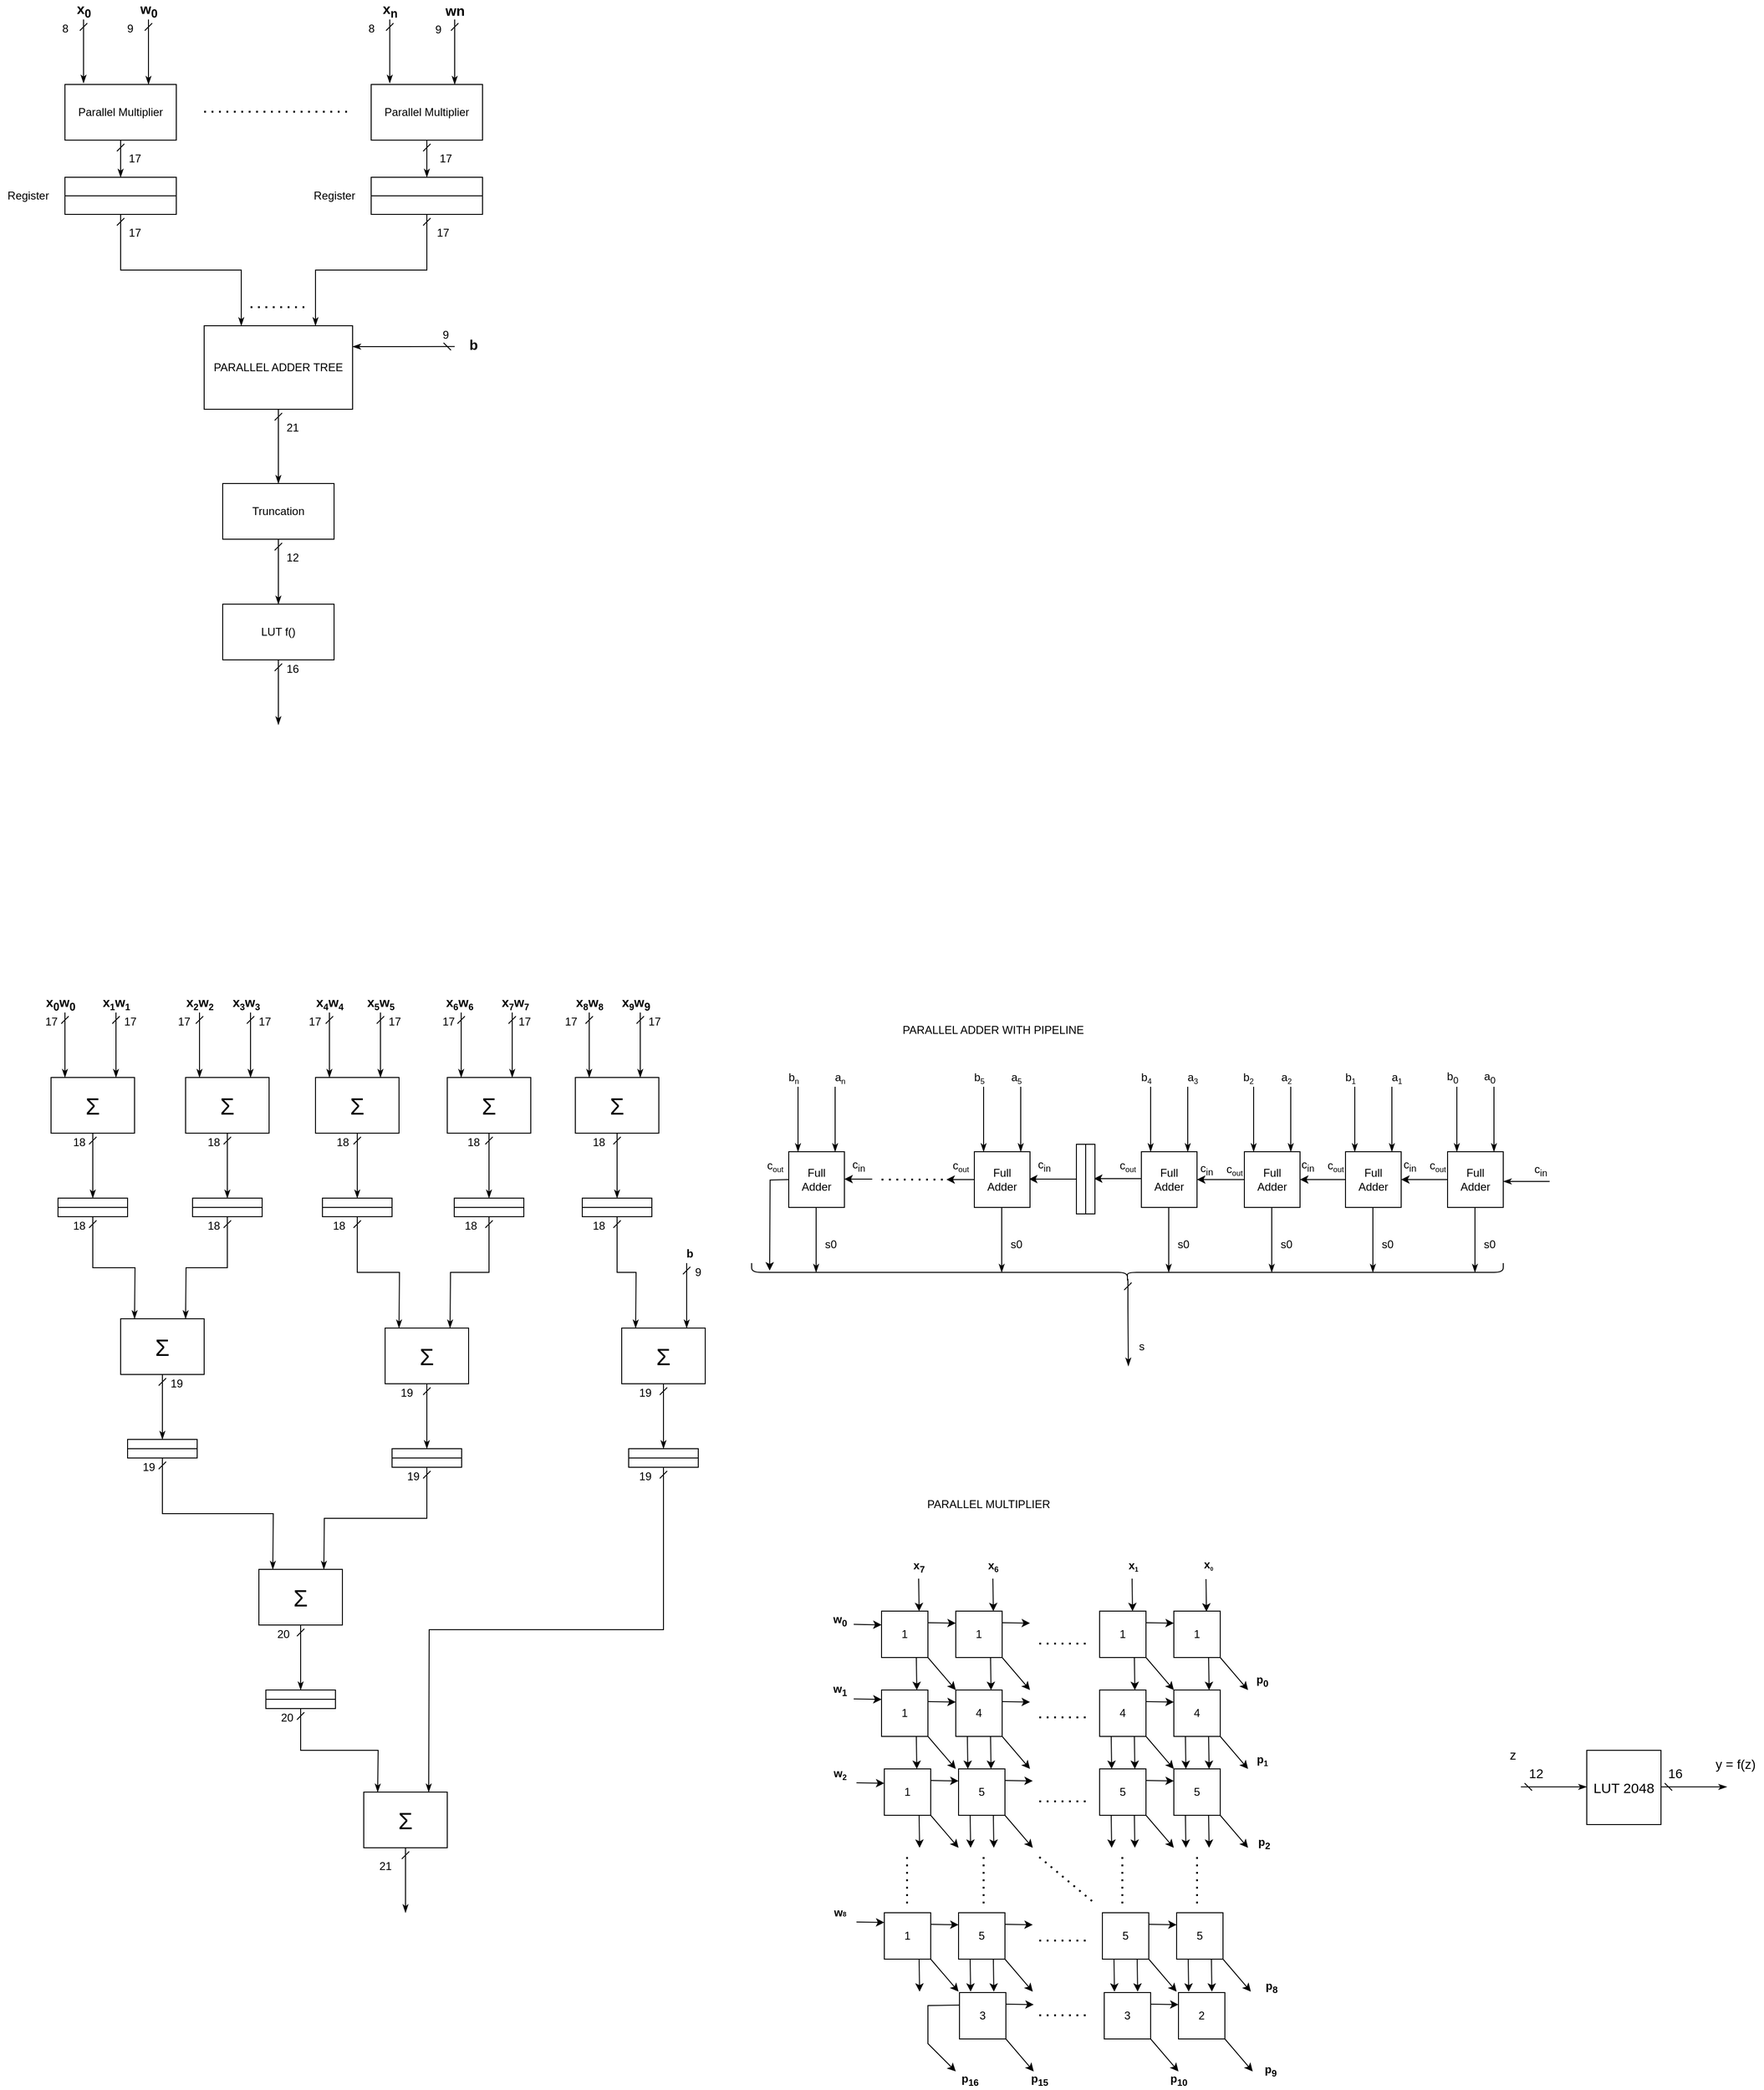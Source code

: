 <mxfile version="13.9.9" type="device"><diagram id="x4iQFcfY_w-XIJn3jO_D" name="Page-1"><mxGraphModel dx="1092" dy="820" grid="1" gridSize="10" guides="1" tooltips="1" connect="1" arrows="1" fold="1" page="1" pageScale="1" pageWidth="827" pageHeight="1169" math="0" shadow="0"><root><mxCell id="0"/><mxCell id="1" parent="0"/><mxCell id="-R3jzHzYwSIHJmkusy-g-5" style="edgeStyle=orthogonalEdgeStyle;rounded=0;orthogonalLoop=1;jettySize=auto;html=1;entryX=0.167;entryY=-0.022;entryDx=0;entryDy=0;entryPerimeter=0;endArrow=classicThin;endFill=1;targetPerimeterSpacing=0;sourcePerimeterSpacing=0;startArrow=dash;startFill=0;" parent="1" source="-R3jzHzYwSIHJmkusy-g-1" target="-R3jzHzYwSIHJmkusy-g-2" edge="1"><mxGeometry relative="1" as="geometry"/></mxCell><mxCell id="-R3jzHzYwSIHJmkusy-g-1" value="&lt;font style=&quot;font-size: 15px&quot;&gt;&lt;b&gt;x&lt;/b&gt;&lt;b&gt;&lt;sub&gt;0&lt;/sub&gt;&lt;/b&gt;&lt;/font&gt;" style="text;html=1;align=center;verticalAlign=middle;resizable=0;points=[];autosize=1;" parent="1" vertex="1"><mxGeometry x="165" y="50" width="30" height="20" as="geometry"/></mxCell><mxCell id="-R3jzHzYwSIHJmkusy-g-25" style="edgeStyle=orthogonalEdgeStyle;rounded=0;orthogonalLoop=1;jettySize=auto;html=1;exitX=0.5;exitY=1;exitDx=0;exitDy=0;startArrow=dash;startFill=0;startSize=6;sourcePerimeterSpacing=0;endArrow=classicThin;endFill=1;targetPerimeterSpacing=0;entryX=0.5;entryY=0;entryDx=0;entryDy=0;" parent="1" source="-R3jzHzYwSIHJmkusy-g-2" target="I4tN9mO3t_1e2JKf_ot1-5" edge="1"><mxGeometry relative="1" as="geometry"><mxPoint x="330" y="400.0" as="targetPoint"/></mxGeometry></mxCell><mxCell id="-R3jzHzYwSIHJmkusy-g-2" value="Parallel Multiplier" style="rounded=0;whiteSpace=wrap;html=1;" parent="1" vertex="1"><mxGeometry x="160" y="140" width="120" height="60" as="geometry"/></mxCell><mxCell id="-R3jzHzYwSIHJmkusy-g-6" style="edgeStyle=orthogonalEdgeStyle;rounded=0;orthogonalLoop=1;jettySize=auto;html=1;entryX=0.75;entryY=0;entryDx=0;entryDy=0;endArrow=classicThin;endFill=1;startArrow=dash;startFill=0;" parent="1" source="-R3jzHzYwSIHJmkusy-g-3" target="-R3jzHzYwSIHJmkusy-g-2" edge="1"><mxGeometry relative="1" as="geometry"/></mxCell><mxCell id="-R3jzHzYwSIHJmkusy-g-3" value="&lt;font style=&quot;font-size: 15px&quot;&gt;&lt;b&gt;w&lt;span&gt;&lt;sub&gt;0&lt;/sub&gt;&lt;/span&gt;&lt;/b&gt;&lt;/font&gt;" style="text;html=1;align=center;verticalAlign=middle;resizable=0;points=[];autosize=1;" parent="1" vertex="1"><mxGeometry x="235" y="50" width="30" height="20" as="geometry"/></mxCell><mxCell id="-R3jzHzYwSIHJmkusy-g-8" style="edgeStyle=orthogonalEdgeStyle;rounded=0;orthogonalLoop=1;jettySize=auto;html=1;entryX=0.167;entryY=-0.022;entryDx=0;entryDy=0;entryPerimeter=0;endArrow=classicThin;endFill=1;startArrow=dash;startFill=0;" parent="1" source="-R3jzHzYwSIHJmkusy-g-9" target="-R3jzHzYwSIHJmkusy-g-10" edge="1"><mxGeometry relative="1" as="geometry"/></mxCell><mxCell id="-R3jzHzYwSIHJmkusy-g-9" value="&lt;font style=&quot;font-size: 15px&quot;&gt;&lt;b&gt;x&lt;/b&gt;&lt;b&gt;&lt;sub&gt;n&lt;/sub&gt;&lt;/b&gt;&lt;/font&gt;" style="text;html=1;align=center;verticalAlign=middle;resizable=0;points=[];autosize=1;" parent="1" vertex="1"><mxGeometry x="495" y="50" width="30" height="20" as="geometry"/></mxCell><mxCell id="-R3jzHzYwSIHJmkusy-g-27" style="edgeStyle=orthogonalEdgeStyle;rounded=0;orthogonalLoop=1;jettySize=auto;html=1;exitX=0.5;exitY=1;exitDx=0;exitDy=0;startArrow=dash;startFill=0;startSize=6;sourcePerimeterSpacing=0;endArrow=classicThin;endFill=1;targetPerimeterSpacing=0;entryX=0.5;entryY=0;entryDx=0;entryDy=0;" parent="1" source="-R3jzHzYwSIHJmkusy-g-10" target="I4tN9mO3t_1e2JKf_ot1-10" edge="1"><mxGeometry relative="1" as="geometry"><mxPoint x="440" y="400.0" as="targetPoint"/></mxGeometry></mxCell><mxCell id="-R3jzHzYwSIHJmkusy-g-10" value="Parallel Multiplier" style="rounded=0;whiteSpace=wrap;html=1;" parent="1" vertex="1"><mxGeometry x="490" y="140" width="120" height="60" as="geometry"/></mxCell><mxCell id="-R3jzHzYwSIHJmkusy-g-11" style="edgeStyle=orthogonalEdgeStyle;rounded=0;orthogonalLoop=1;jettySize=auto;html=1;entryX=0.75;entryY=0;entryDx=0;entryDy=0;endArrow=classicThin;endFill=1;startArrow=dash;startFill=0;" parent="1" source="-R3jzHzYwSIHJmkusy-g-12" target="-R3jzHzYwSIHJmkusy-g-10" edge="1"><mxGeometry relative="1" as="geometry"/></mxCell><mxCell id="-R3jzHzYwSIHJmkusy-g-12" value="&lt;font style=&quot;font-size: 15px&quot;&gt;&lt;b&gt;w&lt;span&gt;n&lt;/span&gt;&lt;/b&gt;&lt;/font&gt;" style="text;html=1;align=center;verticalAlign=middle;resizable=0;points=[];autosize=1;" parent="1" vertex="1"><mxGeometry x="560" y="50" width="40" height="20" as="geometry"/></mxCell><mxCell id="-R3jzHzYwSIHJmkusy-g-13" value="8" style="text;html=1;align=center;verticalAlign=middle;resizable=0;points=[];autosize=1;" parent="1" vertex="1"><mxGeometry x="150" y="70" width="20" height="20" as="geometry"/></mxCell><mxCell id="-R3jzHzYwSIHJmkusy-g-14" value="9" style="text;html=1;align=center;verticalAlign=middle;resizable=0;points=[];autosize=1;" parent="1" vertex="1"><mxGeometry x="220" y="70" width="20" height="20" as="geometry"/></mxCell><mxCell id="-R3jzHzYwSIHJmkusy-g-15" value="8" style="text;html=1;align=center;verticalAlign=middle;resizable=0;points=[];autosize=1;" parent="1" vertex="1"><mxGeometry x="480" y="70" width="20" height="20" as="geometry"/></mxCell><mxCell id="-R3jzHzYwSIHJmkusy-g-16" value="9" style="text;html=1;align=center;verticalAlign=middle;resizable=0;points=[];autosize=1;" parent="1" vertex="1"><mxGeometry x="552" y="71" width="20" height="20" as="geometry"/></mxCell><mxCell id="-R3jzHzYwSIHJmkusy-g-37" style="edgeStyle=orthogonalEdgeStyle;rounded=0;orthogonalLoop=1;jettySize=auto;html=1;exitX=1;exitY=0.25;exitDx=0;exitDy=0;startArrow=classicThin;startFill=1;startSize=6;sourcePerimeterSpacing=0;endArrow=dash;endFill=0;targetPerimeterSpacing=0;" parent="1" source="-R3jzHzYwSIHJmkusy-g-30" edge="1"><mxGeometry relative="1" as="geometry"><mxPoint x="580" y="422.333" as="targetPoint"/></mxGeometry></mxCell><mxCell id="-R3jzHzYwSIHJmkusy-g-42" style="edgeStyle=orthogonalEdgeStyle;rounded=0;orthogonalLoop=1;jettySize=auto;html=1;exitX=0.5;exitY=1;exitDx=0;exitDy=0;entryX=0.5;entryY=0;entryDx=0;entryDy=0;startArrow=dash;startFill=0;startSize=6;sourcePerimeterSpacing=0;endArrow=classicThin;endFill=1;targetPerimeterSpacing=0;" parent="1" source="-R3jzHzYwSIHJmkusy-g-30" target="-R3jzHzYwSIHJmkusy-g-41" edge="1"><mxGeometry relative="1" as="geometry"/></mxCell><mxCell id="-R3jzHzYwSIHJmkusy-g-30" value="PARALLEL ADDER TREE" style="rounded=0;whiteSpace=wrap;html=1;" parent="1" vertex="1"><mxGeometry x="310" y="400" width="160" height="90" as="geometry"/></mxCell><mxCell id="-R3jzHzYwSIHJmkusy-g-31" value="&lt;font size=&quot;1&quot;&gt;&lt;b style=&quot;font-size: 15px&quot;&gt;b&lt;/b&gt;&lt;/font&gt;" style="text;html=1;align=center;verticalAlign=middle;resizable=0;points=[];autosize=1;" parent="1" vertex="1"><mxGeometry x="590" y="410" width="20" height="20" as="geometry"/></mxCell><mxCell id="-R3jzHzYwSIHJmkusy-g-38" value="9" style="text;html=1;align=center;verticalAlign=middle;resizable=0;points=[];autosize=1;" parent="1" vertex="1"><mxGeometry x="560" y="400" width="20" height="20" as="geometry"/></mxCell><mxCell id="-R3jzHzYwSIHJmkusy-g-39" value="17" style="text;html=1;align=center;verticalAlign=middle;resizable=0;points=[];autosize=1;" parent="1" vertex="1"><mxGeometry x="555" y="210" width="30" height="20" as="geometry"/></mxCell><mxCell id="-R3jzHzYwSIHJmkusy-g-40" value="17" style="text;html=1;align=center;verticalAlign=middle;resizable=0;points=[];autosize=1;" parent="1" vertex="1"><mxGeometry x="220" y="210" width="30" height="20" as="geometry"/></mxCell><mxCell id="-R3jzHzYwSIHJmkusy-g-43" style="edgeStyle=orthogonalEdgeStyle;rounded=0;orthogonalLoop=1;jettySize=auto;html=1;exitX=0.5;exitY=1;exitDx=0;exitDy=0;startArrow=dash;startFill=0;startSize=6;sourcePerimeterSpacing=0;endArrow=classicThin;endFill=1;targetPerimeterSpacing=0;entryX=0.5;entryY=0;entryDx=0;entryDy=0;" parent="1" source="-R3jzHzYwSIHJmkusy-g-41" target="I4tN9mO3t_1e2JKf_ot1-1" edge="1"><mxGeometry relative="1" as="geometry"><mxPoint x="390.333" y="690" as="targetPoint"/></mxGeometry></mxCell><mxCell id="-R3jzHzYwSIHJmkusy-g-41" value="Truncation" style="rounded=0;whiteSpace=wrap;html=1;" parent="1" vertex="1"><mxGeometry x="330" y="570" width="120" height="60" as="geometry"/></mxCell><mxCell id="-R3jzHzYwSIHJmkusy-g-44" value="12" style="text;html=1;align=center;verticalAlign=middle;resizable=0;points=[];autosize=1;" parent="1" vertex="1"><mxGeometry x="390" y="640" width="30" height="20" as="geometry"/></mxCell><mxCell id="-R3jzHzYwSIHJmkusy-g-45" value="21" style="text;html=1;align=center;verticalAlign=middle;resizable=0;points=[];autosize=1;" parent="1" vertex="1"><mxGeometry x="390" y="500" width="30" height="20" as="geometry"/></mxCell><mxCell id="I4tN9mO3t_1e2JKf_ot1-1" value="LUT f()" style="rounded=0;whiteSpace=wrap;html=1;" parent="1" vertex="1"><mxGeometry x="330" y="700" width="120" height="60" as="geometry"/></mxCell><mxCell id="I4tN9mO3t_1e2JKf_ot1-2" style="edgeStyle=orthogonalEdgeStyle;rounded=0;orthogonalLoop=1;jettySize=auto;html=1;exitX=0.5;exitY=1;exitDx=0;exitDy=0;startArrow=dash;startFill=0;startSize=6;sourcePerimeterSpacing=0;endArrow=classicThin;endFill=1;targetPerimeterSpacing=0;" parent="1" source="I4tN9mO3t_1e2JKf_ot1-1" edge="1"><mxGeometry relative="1" as="geometry"><mxPoint x="390" y="830" as="targetPoint"/><mxPoint x="390" y="790" as="sourcePoint"/></mxGeometry></mxCell><mxCell id="I4tN9mO3t_1e2JKf_ot1-3" value="16" style="text;html=1;align=center;verticalAlign=middle;resizable=0;points=[];autosize=1;" parent="1" vertex="1"><mxGeometry x="390" y="760" width="30" height="20" as="geometry"/></mxCell><mxCell id="I4tN9mO3t_1e2JKf_ot1-8" style="edgeStyle=orthogonalEdgeStyle;rounded=0;orthogonalLoop=1;jettySize=auto;html=1;exitX=0.5;exitY=1;exitDx=0;exitDy=0;entryX=0.25;entryY=0;entryDx=0;entryDy=0;endArrow=classicThin;endFill=1;startArrow=dash;startFill=0;" parent="1" source="I4tN9mO3t_1e2JKf_ot1-5" target="-R3jzHzYwSIHJmkusy-g-30" edge="1"><mxGeometry relative="1" as="geometry"/></mxCell><mxCell id="I4tN9mO3t_1e2JKf_ot1-5" value="" style="rounded=0;whiteSpace=wrap;html=1;glass=0;" parent="1" vertex="1"><mxGeometry x="160" y="240" width="120" height="40" as="geometry"/></mxCell><mxCell id="I4tN9mO3t_1e2JKf_ot1-6" value="" style="endArrow=none;html=1;entryX=1;entryY=0.5;entryDx=0;entryDy=0;" parent="1" target="I4tN9mO3t_1e2JKf_ot1-5" edge="1"><mxGeometry width="50" height="50" relative="1" as="geometry"><mxPoint x="160" y="260" as="sourcePoint"/><mxPoint x="-90" y="210" as="targetPoint"/></mxGeometry></mxCell><mxCell id="I4tN9mO3t_1e2JKf_ot1-7" value="Register" style="text;html=1;align=center;verticalAlign=middle;resizable=0;points=[];autosize=1;" parent="1" vertex="1"><mxGeometry x="90" y="250" width="60" height="20" as="geometry"/></mxCell><mxCell id="I4tN9mO3t_1e2JKf_ot1-9" value="17" style="text;html=1;align=center;verticalAlign=middle;resizable=0;points=[];autosize=1;" parent="1" vertex="1"><mxGeometry x="220" y="290" width="30" height="20" as="geometry"/></mxCell><mxCell id="I4tN9mO3t_1e2JKf_ot1-13" style="edgeStyle=orthogonalEdgeStyle;rounded=0;orthogonalLoop=1;jettySize=auto;html=1;exitX=0.5;exitY=1;exitDx=0;exitDy=0;entryX=0.75;entryY=0;entryDx=0;entryDy=0;startArrow=dash;startFill=0;endArrow=classicThin;endFill=1;" parent="1" source="I4tN9mO3t_1e2JKf_ot1-10" target="-R3jzHzYwSIHJmkusy-g-30" edge="1"><mxGeometry relative="1" as="geometry"/></mxCell><mxCell id="I4tN9mO3t_1e2JKf_ot1-10" value="" style="rounded=0;whiteSpace=wrap;html=1;glass=0;" parent="1" vertex="1"><mxGeometry x="490" y="240" width="120" height="40" as="geometry"/></mxCell><mxCell id="I4tN9mO3t_1e2JKf_ot1-11" value="" style="endArrow=none;html=1;entryX=1;entryY=0.5;entryDx=0;entryDy=0;" parent="1" target="I4tN9mO3t_1e2JKf_ot1-10" edge="1"><mxGeometry width="50" height="50" relative="1" as="geometry"><mxPoint x="490" y="260" as="sourcePoint"/><mxPoint x="240" y="210" as="targetPoint"/></mxGeometry></mxCell><mxCell id="I4tN9mO3t_1e2JKf_ot1-12" value="Register" style="text;html=1;align=center;verticalAlign=middle;resizable=0;points=[];autosize=1;" parent="1" vertex="1"><mxGeometry x="420" y="250" width="60" height="20" as="geometry"/></mxCell><mxCell id="I4tN9mO3t_1e2JKf_ot1-14" value="17" style="text;html=1;align=center;verticalAlign=middle;resizable=0;points=[];autosize=1;" parent="1" vertex="1"><mxGeometry x="552" y="290" width="30" height="20" as="geometry"/></mxCell><mxCell id="I4tN9mO3t_1e2JKf_ot1-16" value="&lt;font style=&quot;font-size: 25px&quot;&gt;Σ&lt;/font&gt;" style="rounded=0;whiteSpace=wrap;html=1;" parent="1" vertex="1"><mxGeometry x="145" y="1210" width="90" height="60" as="geometry"/></mxCell><mxCell id="I4tN9mO3t_1e2JKf_ot1-18" style="edgeStyle=orthogonalEdgeStyle;rounded=0;orthogonalLoop=1;jettySize=auto;html=1;exitX=0.5;exitY=1;exitDx=0;exitDy=0;startArrow=dash;startFill=0;startSize=6;sourcePerimeterSpacing=0;endArrow=classicThin;endFill=1;targetPerimeterSpacing=0;" parent="1" edge="1"><mxGeometry relative="1" as="geometry"><mxPoint x="160" y="1210" as="targetPoint"/><mxPoint x="160" y="1140" as="sourcePoint"/></mxGeometry></mxCell><mxCell id="I4tN9mO3t_1e2JKf_ot1-19" style="edgeStyle=orthogonalEdgeStyle;rounded=0;orthogonalLoop=1;jettySize=auto;html=1;exitX=0.5;exitY=1;exitDx=0;exitDy=0;startArrow=dash;startFill=0;startSize=6;sourcePerimeterSpacing=0;endArrow=classicThin;endFill=1;targetPerimeterSpacing=0;" parent="1" edge="1"><mxGeometry relative="1" as="geometry"><mxPoint x="215" y="1210" as="targetPoint"/><mxPoint x="215" y="1140" as="sourcePoint"/></mxGeometry></mxCell><mxCell id="I4tN9mO3t_1e2JKf_ot1-20" value="" style="rounded=0;whiteSpace=wrap;html=1;glass=0;" parent="1" vertex="1"><mxGeometry x="152.5" y="1340" width="75" height="20" as="geometry"/></mxCell><mxCell id="I4tN9mO3t_1e2JKf_ot1-21" value="" style="endArrow=none;html=1;entryX=1;entryY=0.5;entryDx=0;entryDy=0;" parent="1" target="I4tN9mO3t_1e2JKf_ot1-20" edge="1"><mxGeometry width="50" height="50" relative="1" as="geometry"><mxPoint x="152.5" y="1350" as="sourcePoint"/><mxPoint x="-97.5" y="1300" as="targetPoint"/></mxGeometry></mxCell><mxCell id="I4tN9mO3t_1e2JKf_ot1-22" style="edgeStyle=orthogonalEdgeStyle;rounded=0;orthogonalLoop=1;jettySize=auto;html=1;exitX=0.5;exitY=1;exitDx=0;exitDy=0;startArrow=dash;startFill=0;startSize=6;sourcePerimeterSpacing=0;endArrow=classicThin;endFill=1;targetPerimeterSpacing=0;" parent="1" edge="1"><mxGeometry relative="1" as="geometry"><mxPoint x="190" y="1340" as="targetPoint"/><mxPoint x="190" y="1270" as="sourcePoint"/></mxGeometry></mxCell><mxCell id="I4tN9mO3t_1e2JKf_ot1-23" value="&lt;font style=&quot;font-size: 25px&quot;&gt;Σ&lt;/font&gt;" style="rounded=0;whiteSpace=wrap;html=1;" parent="1" vertex="1"><mxGeometry x="290" y="1210" width="90" height="60" as="geometry"/></mxCell><mxCell id="I4tN9mO3t_1e2JKf_ot1-24" style="edgeStyle=orthogonalEdgeStyle;rounded=0;orthogonalLoop=1;jettySize=auto;html=1;exitX=0.5;exitY=1;exitDx=0;exitDy=0;startArrow=dash;startFill=0;startSize=6;sourcePerimeterSpacing=0;endArrow=classicThin;endFill=1;targetPerimeterSpacing=0;" parent="1" edge="1"><mxGeometry relative="1" as="geometry"><mxPoint x="305" y="1210" as="targetPoint"/><mxPoint x="305" y="1140" as="sourcePoint"/></mxGeometry></mxCell><mxCell id="I4tN9mO3t_1e2JKf_ot1-25" style="edgeStyle=orthogonalEdgeStyle;rounded=0;orthogonalLoop=1;jettySize=auto;html=1;exitX=0.5;exitY=1;exitDx=0;exitDy=0;startArrow=dash;startFill=0;startSize=6;sourcePerimeterSpacing=0;endArrow=classicThin;endFill=1;targetPerimeterSpacing=0;" parent="1" edge="1"><mxGeometry relative="1" as="geometry"><mxPoint x="360" y="1210" as="targetPoint"/><mxPoint x="360" y="1140" as="sourcePoint"/></mxGeometry></mxCell><mxCell id="I4tN9mO3t_1e2JKf_ot1-26" value="" style="rounded=0;whiteSpace=wrap;html=1;glass=0;" parent="1" vertex="1"><mxGeometry x="297.5" y="1340" width="75" height="20" as="geometry"/></mxCell><mxCell id="I4tN9mO3t_1e2JKf_ot1-27" value="" style="endArrow=none;html=1;entryX=1;entryY=0.5;entryDx=0;entryDy=0;" parent="1" target="I4tN9mO3t_1e2JKf_ot1-26" edge="1"><mxGeometry width="50" height="50" relative="1" as="geometry"><mxPoint x="297.5" y="1350" as="sourcePoint"/><mxPoint x="47.5" y="1300" as="targetPoint"/></mxGeometry></mxCell><mxCell id="I4tN9mO3t_1e2JKf_ot1-28" style="edgeStyle=orthogonalEdgeStyle;rounded=0;orthogonalLoop=1;jettySize=auto;html=1;exitX=0.5;exitY=1;exitDx=0;exitDy=0;startArrow=dash;startFill=0;startSize=6;sourcePerimeterSpacing=0;endArrow=classicThin;endFill=1;targetPerimeterSpacing=0;" parent="1" edge="1"><mxGeometry relative="1" as="geometry"><mxPoint x="335" y="1340" as="targetPoint"/><mxPoint x="335" y="1270" as="sourcePoint"/></mxGeometry></mxCell><mxCell id="I4tN9mO3t_1e2JKf_ot1-29" value="&lt;font style=&quot;font-size: 25px&quot;&gt;Σ&lt;/font&gt;" style="rounded=0;whiteSpace=wrap;html=1;" parent="1" vertex="1"><mxGeometry x="430" y="1210" width="90" height="60" as="geometry"/></mxCell><mxCell id="I4tN9mO3t_1e2JKf_ot1-30" style="edgeStyle=orthogonalEdgeStyle;rounded=0;orthogonalLoop=1;jettySize=auto;html=1;exitX=0.5;exitY=1;exitDx=0;exitDy=0;startArrow=dash;startFill=0;startSize=6;sourcePerimeterSpacing=0;endArrow=classicThin;endFill=1;targetPerimeterSpacing=0;" parent="1" edge="1"><mxGeometry relative="1" as="geometry"><mxPoint x="445" y="1210" as="targetPoint"/><mxPoint x="445" y="1140" as="sourcePoint"/></mxGeometry></mxCell><mxCell id="I4tN9mO3t_1e2JKf_ot1-31" style="edgeStyle=orthogonalEdgeStyle;rounded=0;orthogonalLoop=1;jettySize=auto;html=1;exitX=0.5;exitY=1;exitDx=0;exitDy=0;startArrow=dash;startFill=0;startSize=6;sourcePerimeterSpacing=0;endArrow=classicThin;endFill=1;targetPerimeterSpacing=0;" parent="1" edge="1"><mxGeometry relative="1" as="geometry"><mxPoint x="500" y="1210" as="targetPoint"/><mxPoint x="500" y="1140" as="sourcePoint"/></mxGeometry></mxCell><mxCell id="I4tN9mO3t_1e2JKf_ot1-32" value="" style="rounded=0;whiteSpace=wrap;html=1;glass=0;" parent="1" vertex="1"><mxGeometry x="437.5" y="1340" width="75" height="20" as="geometry"/></mxCell><mxCell id="I4tN9mO3t_1e2JKf_ot1-33" value="" style="endArrow=none;html=1;entryX=1;entryY=0.5;entryDx=0;entryDy=0;" parent="1" target="I4tN9mO3t_1e2JKf_ot1-32" edge="1"><mxGeometry width="50" height="50" relative="1" as="geometry"><mxPoint x="437.5" y="1350" as="sourcePoint"/><mxPoint x="187.5" y="1300" as="targetPoint"/></mxGeometry></mxCell><mxCell id="I4tN9mO3t_1e2JKf_ot1-34" style="edgeStyle=orthogonalEdgeStyle;rounded=0;orthogonalLoop=1;jettySize=auto;html=1;exitX=0.5;exitY=1;exitDx=0;exitDy=0;startArrow=dash;startFill=0;startSize=6;sourcePerimeterSpacing=0;endArrow=classicThin;endFill=1;targetPerimeterSpacing=0;" parent="1" edge="1"><mxGeometry relative="1" as="geometry"><mxPoint x="475" y="1340" as="targetPoint"/><mxPoint x="475" y="1270" as="sourcePoint"/></mxGeometry></mxCell><mxCell id="I4tN9mO3t_1e2JKf_ot1-35" value="&lt;font style=&quot;font-size: 25px&quot;&gt;Σ&lt;/font&gt;" style="rounded=0;whiteSpace=wrap;html=1;" parent="1" vertex="1"><mxGeometry x="572" y="1210" width="90" height="60" as="geometry"/></mxCell><mxCell id="I4tN9mO3t_1e2JKf_ot1-36" style="edgeStyle=orthogonalEdgeStyle;rounded=0;orthogonalLoop=1;jettySize=auto;html=1;exitX=0.5;exitY=1;exitDx=0;exitDy=0;startArrow=dash;startFill=0;startSize=6;sourcePerimeterSpacing=0;endArrow=classicThin;endFill=1;targetPerimeterSpacing=0;" parent="1" edge="1"><mxGeometry relative="1" as="geometry"><mxPoint x="587" y="1210" as="targetPoint"/><mxPoint x="587" y="1140" as="sourcePoint"/></mxGeometry></mxCell><mxCell id="I4tN9mO3t_1e2JKf_ot1-37" style="edgeStyle=orthogonalEdgeStyle;rounded=0;orthogonalLoop=1;jettySize=auto;html=1;exitX=0.5;exitY=1;exitDx=0;exitDy=0;startArrow=dash;startFill=0;startSize=6;sourcePerimeterSpacing=0;endArrow=classicThin;endFill=1;targetPerimeterSpacing=0;" parent="1" edge="1"><mxGeometry relative="1" as="geometry"><mxPoint x="642" y="1210" as="targetPoint"/><mxPoint x="642" y="1140" as="sourcePoint"/></mxGeometry></mxCell><mxCell id="I4tN9mO3t_1e2JKf_ot1-38" value="" style="rounded=0;whiteSpace=wrap;html=1;glass=0;" parent="1" vertex="1"><mxGeometry x="579.5" y="1340" width="75" height="20" as="geometry"/></mxCell><mxCell id="I4tN9mO3t_1e2JKf_ot1-39" value="" style="endArrow=none;html=1;entryX=1;entryY=0.5;entryDx=0;entryDy=0;" parent="1" target="I4tN9mO3t_1e2JKf_ot1-38" edge="1"><mxGeometry width="50" height="50" relative="1" as="geometry"><mxPoint x="579.5" y="1350" as="sourcePoint"/><mxPoint x="329.5" y="1300" as="targetPoint"/></mxGeometry></mxCell><mxCell id="I4tN9mO3t_1e2JKf_ot1-40" style="edgeStyle=orthogonalEdgeStyle;rounded=0;orthogonalLoop=1;jettySize=auto;html=1;exitX=0.5;exitY=1;exitDx=0;exitDy=0;startArrow=dash;startFill=0;startSize=6;sourcePerimeterSpacing=0;endArrow=classicThin;endFill=1;targetPerimeterSpacing=0;" parent="1" edge="1"><mxGeometry relative="1" as="geometry"><mxPoint x="617" y="1340" as="targetPoint"/><mxPoint x="617" y="1270" as="sourcePoint"/></mxGeometry></mxCell><mxCell id="I4tN9mO3t_1e2JKf_ot1-41" value="&lt;font style=&quot;font-size: 25px&quot;&gt;Σ&lt;/font&gt;" style="rounded=0;whiteSpace=wrap;html=1;" parent="1" vertex="1"><mxGeometry x="710" y="1210" width="90" height="60" as="geometry"/></mxCell><mxCell id="I4tN9mO3t_1e2JKf_ot1-42" style="edgeStyle=orthogonalEdgeStyle;rounded=0;orthogonalLoop=1;jettySize=auto;html=1;exitX=0.5;exitY=1;exitDx=0;exitDy=0;startArrow=dash;startFill=0;startSize=6;sourcePerimeterSpacing=0;endArrow=classicThin;endFill=1;targetPerimeterSpacing=0;" parent="1" edge="1"><mxGeometry relative="1" as="geometry"><mxPoint x="725" y="1210" as="targetPoint"/><mxPoint x="725" y="1140" as="sourcePoint"/></mxGeometry></mxCell><mxCell id="I4tN9mO3t_1e2JKf_ot1-43" style="edgeStyle=orthogonalEdgeStyle;rounded=0;orthogonalLoop=1;jettySize=auto;html=1;exitX=0.5;exitY=1;exitDx=0;exitDy=0;startArrow=dash;startFill=0;startSize=6;sourcePerimeterSpacing=0;endArrow=classicThin;endFill=1;targetPerimeterSpacing=0;" parent="1" edge="1"><mxGeometry relative="1" as="geometry"><mxPoint x="780" y="1210" as="targetPoint"/><mxPoint x="780" y="1140" as="sourcePoint"/></mxGeometry></mxCell><mxCell id="I4tN9mO3t_1e2JKf_ot1-44" value="" style="rounded=0;whiteSpace=wrap;html=1;glass=0;" parent="1" vertex="1"><mxGeometry x="717.5" y="1340" width="75" height="20" as="geometry"/></mxCell><mxCell id="I4tN9mO3t_1e2JKf_ot1-45" value="" style="endArrow=none;html=1;entryX=1;entryY=0.5;entryDx=0;entryDy=0;" parent="1" target="I4tN9mO3t_1e2JKf_ot1-44" edge="1"><mxGeometry width="50" height="50" relative="1" as="geometry"><mxPoint x="717.5" y="1350" as="sourcePoint"/><mxPoint x="467.5" y="1300" as="targetPoint"/></mxGeometry></mxCell><mxCell id="I4tN9mO3t_1e2JKf_ot1-46" style="edgeStyle=orthogonalEdgeStyle;rounded=0;orthogonalLoop=1;jettySize=auto;html=1;exitX=0.5;exitY=1;exitDx=0;exitDy=0;startArrow=dash;startFill=0;startSize=6;sourcePerimeterSpacing=0;endArrow=classicThin;endFill=1;targetPerimeterSpacing=0;" parent="1" edge="1"><mxGeometry relative="1" as="geometry"><mxPoint x="755" y="1340" as="targetPoint"/><mxPoint x="755" y="1270" as="sourcePoint"/></mxGeometry></mxCell><mxCell id="I4tN9mO3t_1e2JKf_ot1-48" value="&lt;font style=&quot;font-size: 25px&quot;&gt;Σ&lt;/font&gt;" style="rounded=0;whiteSpace=wrap;html=1;" parent="1" vertex="1"><mxGeometry x="220" y="1470" width="90" height="60" as="geometry"/></mxCell><mxCell id="I4tN9mO3t_1e2JKf_ot1-49" style="edgeStyle=orthogonalEdgeStyle;rounded=0;orthogonalLoop=1;jettySize=auto;html=1;exitX=0.5;exitY=1;exitDx=0;exitDy=0;startArrow=dash;startFill=0;startSize=6;sourcePerimeterSpacing=0;endArrow=classicThin;endFill=1;targetPerimeterSpacing=0;" parent="1" source="I4tN9mO3t_1e2JKf_ot1-20" edge="1"><mxGeometry relative="1" as="geometry"><mxPoint x="235" y="1470" as="targetPoint"/><mxPoint x="235" y="1400" as="sourcePoint"/></mxGeometry></mxCell><mxCell id="I4tN9mO3t_1e2JKf_ot1-50" style="edgeStyle=orthogonalEdgeStyle;rounded=0;orthogonalLoop=1;jettySize=auto;html=1;exitX=0.5;exitY=1;exitDx=0;exitDy=0;startArrow=dash;startFill=0;startSize=6;sourcePerimeterSpacing=0;endArrow=classicThin;endFill=1;targetPerimeterSpacing=0;" parent="1" source="I4tN9mO3t_1e2JKf_ot1-26" edge="1"><mxGeometry relative="1" as="geometry"><mxPoint x="290" y="1470" as="targetPoint"/><mxPoint x="290" y="1400" as="sourcePoint"/></mxGeometry></mxCell><mxCell id="I4tN9mO3t_1e2JKf_ot1-51" style="edgeStyle=orthogonalEdgeStyle;rounded=0;orthogonalLoop=1;jettySize=auto;html=1;exitX=0.5;exitY=1;exitDx=0;exitDy=0;startArrow=dash;startFill=0;startSize=6;sourcePerimeterSpacing=0;endArrow=classicThin;endFill=1;targetPerimeterSpacing=0;" parent="1" edge="1"><mxGeometry relative="1" as="geometry"><mxPoint x="265" y="1600" as="targetPoint"/><mxPoint x="265" y="1530" as="sourcePoint"/></mxGeometry></mxCell><mxCell id="I4tN9mO3t_1e2JKf_ot1-52" value="&lt;font style=&quot;font-size: 25px&quot;&gt;Σ&lt;/font&gt;" style="rounded=0;whiteSpace=wrap;html=1;" parent="1" vertex="1"><mxGeometry x="505" y="1480" width="90" height="60" as="geometry"/></mxCell><mxCell id="I4tN9mO3t_1e2JKf_ot1-53" style="edgeStyle=orthogonalEdgeStyle;rounded=0;orthogonalLoop=1;jettySize=auto;html=1;exitX=0.5;exitY=1;exitDx=0;exitDy=0;startArrow=dash;startFill=0;startSize=6;sourcePerimeterSpacing=0;endArrow=classicThin;endFill=1;targetPerimeterSpacing=0;" parent="1" source="I4tN9mO3t_1e2JKf_ot1-32" edge="1"><mxGeometry relative="1" as="geometry"><mxPoint x="520" y="1480" as="targetPoint"/><mxPoint x="520" y="1410" as="sourcePoint"/></mxGeometry></mxCell><mxCell id="I4tN9mO3t_1e2JKf_ot1-54" style="edgeStyle=orthogonalEdgeStyle;rounded=0;orthogonalLoop=1;jettySize=auto;html=1;exitX=0.5;exitY=1;exitDx=0;exitDy=0;startArrow=dash;startFill=0;startSize=6;sourcePerimeterSpacing=0;endArrow=classicThin;endFill=1;targetPerimeterSpacing=0;" parent="1" source="I4tN9mO3t_1e2JKf_ot1-38" edge="1"><mxGeometry relative="1" as="geometry"><mxPoint x="575" y="1480" as="targetPoint"/><mxPoint x="575" y="1410" as="sourcePoint"/></mxGeometry></mxCell><mxCell id="I4tN9mO3t_1e2JKf_ot1-55" style="edgeStyle=orthogonalEdgeStyle;rounded=0;orthogonalLoop=1;jettySize=auto;html=1;exitX=0.5;exitY=1;exitDx=0;exitDy=0;startArrow=dash;startFill=0;startSize=6;sourcePerimeterSpacing=0;endArrow=classicThin;endFill=1;targetPerimeterSpacing=0;" parent="1" edge="1"><mxGeometry relative="1" as="geometry"><mxPoint x="550" y="1610" as="targetPoint"/><mxPoint x="550" y="1540" as="sourcePoint"/></mxGeometry></mxCell><mxCell id="I4tN9mO3t_1e2JKf_ot1-56" value="&lt;font style=&quot;font-size: 25px&quot;&gt;Σ&lt;/font&gt;" style="rounded=0;whiteSpace=wrap;html=1;" parent="1" vertex="1"><mxGeometry x="369" y="1740" width="90" height="60" as="geometry"/></mxCell><mxCell id="I4tN9mO3t_1e2JKf_ot1-57" style="edgeStyle=orthogonalEdgeStyle;rounded=0;orthogonalLoop=1;jettySize=auto;html=1;exitX=0.5;exitY=1;exitDx=0;exitDy=0;startArrow=dash;startFill=0;startSize=6;sourcePerimeterSpacing=0;endArrow=classicThin;endFill=1;targetPerimeterSpacing=0;" parent="1" source="I4tN9mO3t_1e2JKf_ot1-74" edge="1"><mxGeometry relative="1" as="geometry"><mxPoint x="384" y="1740" as="targetPoint"/><mxPoint x="384" y="1670" as="sourcePoint"/></mxGeometry></mxCell><mxCell id="I4tN9mO3t_1e2JKf_ot1-58" style="edgeStyle=orthogonalEdgeStyle;rounded=0;orthogonalLoop=1;jettySize=auto;html=1;exitX=0.5;exitY=1;exitDx=0;exitDy=0;startArrow=dash;startFill=0;startSize=6;sourcePerimeterSpacing=0;endArrow=classicThin;endFill=1;targetPerimeterSpacing=0;" parent="1" source="I4tN9mO3t_1e2JKf_ot1-76" edge="1"><mxGeometry relative="1" as="geometry"><mxPoint x="439" y="1740" as="targetPoint"/><mxPoint x="439" y="1670" as="sourcePoint"/></mxGeometry></mxCell><mxCell id="I4tN9mO3t_1e2JKf_ot1-59" style="edgeStyle=orthogonalEdgeStyle;rounded=0;orthogonalLoop=1;jettySize=auto;html=1;exitX=0.5;exitY=1;exitDx=0;exitDy=0;startArrow=dash;startFill=0;startSize=6;sourcePerimeterSpacing=0;endArrow=classicThin;endFill=1;targetPerimeterSpacing=0;" parent="1" edge="1"><mxGeometry relative="1" as="geometry"><mxPoint x="414" y="1870" as="targetPoint"/><mxPoint x="414" y="1800" as="sourcePoint"/></mxGeometry></mxCell><mxCell id="I4tN9mO3t_1e2JKf_ot1-60" value="&lt;font style=&quot;font-size: 25px&quot;&gt;Σ&lt;/font&gt;" style="rounded=0;whiteSpace=wrap;html=1;" parent="1" vertex="1"><mxGeometry x="760" y="1480" width="90" height="60" as="geometry"/></mxCell><mxCell id="I4tN9mO3t_1e2JKf_ot1-61" style="edgeStyle=orthogonalEdgeStyle;rounded=0;orthogonalLoop=1;jettySize=auto;html=1;exitX=0.5;exitY=1;exitDx=0;exitDy=0;startArrow=dash;startFill=0;startSize=6;sourcePerimeterSpacing=0;endArrow=classicThin;endFill=1;targetPerimeterSpacing=0;" parent="1" source="I4tN9mO3t_1e2JKf_ot1-44" edge="1"><mxGeometry relative="1" as="geometry"><mxPoint x="775" y="1480" as="targetPoint"/><mxPoint x="775" y="1410" as="sourcePoint"/></mxGeometry></mxCell><mxCell id="I4tN9mO3t_1e2JKf_ot1-62" style="edgeStyle=orthogonalEdgeStyle;rounded=0;orthogonalLoop=1;jettySize=auto;html=1;exitX=0.5;exitY=1;exitDx=0;exitDy=0;startArrow=dash;startFill=0;startSize=6;sourcePerimeterSpacing=0;endArrow=classicThin;endFill=1;targetPerimeterSpacing=0;" parent="1" edge="1"><mxGeometry relative="1" as="geometry"><mxPoint x="830" y="1480" as="targetPoint"/><mxPoint x="830" y="1410" as="sourcePoint"/></mxGeometry></mxCell><mxCell id="I4tN9mO3t_1e2JKf_ot1-63" value="" style="rounded=0;whiteSpace=wrap;html=1;glass=0;" parent="1" vertex="1"><mxGeometry x="767.5" y="1610" width="75" height="20" as="geometry"/></mxCell><mxCell id="I4tN9mO3t_1e2JKf_ot1-64" value="" style="endArrow=none;html=1;entryX=1;entryY=0.5;entryDx=0;entryDy=0;" parent="1" target="I4tN9mO3t_1e2JKf_ot1-63" edge="1"><mxGeometry width="50" height="50" relative="1" as="geometry"><mxPoint x="767.5" y="1620" as="sourcePoint"/><mxPoint x="517.5" y="1570" as="targetPoint"/></mxGeometry></mxCell><mxCell id="I4tN9mO3t_1e2JKf_ot1-65" style="edgeStyle=orthogonalEdgeStyle;rounded=0;orthogonalLoop=1;jettySize=auto;html=1;exitX=0.5;exitY=1;exitDx=0;exitDy=0;startArrow=dash;startFill=0;startSize=6;sourcePerimeterSpacing=0;endArrow=classicThin;endFill=1;targetPerimeterSpacing=0;" parent="1" edge="1"><mxGeometry relative="1" as="geometry"><mxPoint x="805" y="1610" as="targetPoint"/><mxPoint x="805" y="1540" as="sourcePoint"/></mxGeometry></mxCell><mxCell id="I4tN9mO3t_1e2JKf_ot1-66" value="&lt;font style=&quot;font-size: 25px&quot;&gt;Σ&lt;/font&gt;" style="rounded=0;whiteSpace=wrap;html=1;" parent="1" vertex="1"><mxGeometry x="482" y="1980" width="90" height="60" as="geometry"/></mxCell><mxCell id="I4tN9mO3t_1e2JKf_ot1-67" style="edgeStyle=orthogonalEdgeStyle;rounded=0;orthogonalLoop=1;jettySize=auto;html=1;exitX=0.5;exitY=1;exitDx=0;exitDy=0;startArrow=dash;startFill=0;startSize=6;sourcePerimeterSpacing=0;endArrow=classicThin;endFill=1;targetPerimeterSpacing=0;" parent="1" source="I4tN9mO3t_1e2JKf_ot1-80" edge="1"><mxGeometry relative="1" as="geometry"><mxPoint x="497" y="1980" as="targetPoint"/><mxPoint x="497" y="1910" as="sourcePoint"/></mxGeometry></mxCell><mxCell id="I4tN9mO3t_1e2JKf_ot1-68" style="edgeStyle=orthogonalEdgeStyle;rounded=0;orthogonalLoop=1;jettySize=auto;html=1;exitX=0.5;exitY=1;exitDx=0;exitDy=0;startArrow=dash;startFill=0;startSize=6;sourcePerimeterSpacing=0;endArrow=classicThin;endFill=1;targetPerimeterSpacing=0;" parent="1" source="I4tN9mO3t_1e2JKf_ot1-63" edge="1"><mxGeometry relative="1" as="geometry"><mxPoint x="552" y="1980" as="targetPoint"/><mxPoint x="552" y="1910" as="sourcePoint"/></mxGeometry></mxCell><mxCell id="I4tN9mO3t_1e2JKf_ot1-71" style="edgeStyle=orthogonalEdgeStyle;rounded=0;orthogonalLoop=1;jettySize=auto;html=1;exitX=0.5;exitY=1;exitDx=0;exitDy=0;startArrow=dash;startFill=0;startSize=6;sourcePerimeterSpacing=0;endArrow=classicThin;endFill=1;targetPerimeterSpacing=0;" parent="1" edge="1"><mxGeometry relative="1" as="geometry"><mxPoint x="527" y="2110" as="targetPoint"/><mxPoint x="527" y="2040" as="sourcePoint"/></mxGeometry></mxCell><mxCell id="I4tN9mO3t_1e2JKf_ot1-74" value="" style="rounded=0;whiteSpace=wrap;html=1;glass=0;" parent="1" vertex="1"><mxGeometry x="227.5" y="1600" width="75" height="20" as="geometry"/></mxCell><mxCell id="I4tN9mO3t_1e2JKf_ot1-75" value="" style="endArrow=none;html=1;entryX=1;entryY=0.5;entryDx=0;entryDy=0;" parent="1" target="I4tN9mO3t_1e2JKf_ot1-74" edge="1"><mxGeometry width="50" height="50" relative="1" as="geometry"><mxPoint x="227.5" y="1610" as="sourcePoint"/><mxPoint x="-22.5" y="1560" as="targetPoint"/></mxGeometry></mxCell><mxCell id="I4tN9mO3t_1e2JKf_ot1-76" value="" style="rounded=0;whiteSpace=wrap;html=1;glass=0;" parent="1" vertex="1"><mxGeometry x="512.5" y="1610" width="75" height="20" as="geometry"/></mxCell><mxCell id="I4tN9mO3t_1e2JKf_ot1-77" value="" style="endArrow=none;html=1;entryX=1;entryY=0.5;entryDx=0;entryDy=0;" parent="1" target="I4tN9mO3t_1e2JKf_ot1-76" edge="1"><mxGeometry width="50" height="50" relative="1" as="geometry"><mxPoint x="512.5" y="1620" as="sourcePoint"/><mxPoint x="262.5" y="1570" as="targetPoint"/></mxGeometry></mxCell><mxCell id="I4tN9mO3t_1e2JKf_ot1-80" value="" style="rounded=0;whiteSpace=wrap;html=1;glass=0;" parent="1" vertex="1"><mxGeometry x="376.5" y="1870" width="75" height="20" as="geometry"/></mxCell><mxCell id="I4tN9mO3t_1e2JKf_ot1-81" value="" style="endArrow=none;html=1;entryX=1;entryY=0.5;entryDx=0;entryDy=0;" parent="1" target="I4tN9mO3t_1e2JKf_ot1-80" edge="1"><mxGeometry width="50" height="50" relative="1" as="geometry"><mxPoint x="376.5" y="1880" as="sourcePoint"/><mxPoint x="126.5" y="1830" as="targetPoint"/></mxGeometry></mxCell><mxCell id="I4tN9mO3t_1e2JKf_ot1-82" value="&lt;b style=&quot;font-size: 14px&quot;&gt;x&lt;/b&gt;&lt;b&gt;&lt;font style=&quot;font-size: 14px&quot;&gt;&lt;sub&gt;0&lt;/sub&gt;w&lt;sub&gt;0&lt;/sub&gt;&lt;/font&gt;&lt;/b&gt;" style="text;html=1;align=center;verticalAlign=middle;resizable=0;points=[];autosize=1;" parent="1" vertex="1"><mxGeometry x="130" y="1120" width="50" height="20" as="geometry"/></mxCell><mxCell id="I4tN9mO3t_1e2JKf_ot1-83" value="&lt;b style=&quot;font-size: 14px&quot;&gt;x&lt;/b&gt;&lt;b style=&quot;font-size: 11.667px&quot;&gt;&lt;sub&gt;1&lt;/sub&gt;&lt;/b&gt;&lt;b&gt;&lt;font style=&quot;font-size: 14px&quot;&gt;w&lt;/font&gt;&lt;font style=&quot;font-size: 11.667px&quot;&gt;&lt;sub&gt;1&lt;/sub&gt;&lt;/font&gt;&lt;/b&gt;" style="text;html=1;align=center;verticalAlign=middle;resizable=0;points=[];autosize=1;" parent="1" vertex="1"><mxGeometry x="195" y="1120" width="40" height="20" as="geometry"/></mxCell><mxCell id="I4tN9mO3t_1e2JKf_ot1-84" value="&lt;b style=&quot;font-size: 14px&quot;&gt;x&lt;/b&gt;&lt;b style=&quot;font-size: 11.667px&quot;&gt;&lt;sub&gt;2&lt;/sub&gt;&lt;/b&gt;&lt;b&gt;&lt;font style=&quot;font-size: 14px&quot;&gt;w&lt;/font&gt;&lt;font style=&quot;font-size: 11.667px&quot;&gt;&lt;sub&gt;2&lt;/sub&gt;&lt;/font&gt;&lt;/b&gt;" style="text;html=1;align=center;verticalAlign=middle;resizable=0;points=[];autosize=1;" parent="1" vertex="1"><mxGeometry x="285" y="1120" width="40" height="20" as="geometry"/></mxCell><mxCell id="I4tN9mO3t_1e2JKf_ot1-85" value="&lt;b style=&quot;font-size: 14px&quot;&gt;x&lt;/b&gt;&lt;b style=&quot;font-size: 11.667px&quot;&gt;&lt;sub&gt;3&lt;/sub&gt;&lt;/b&gt;&lt;b&gt;&lt;font style=&quot;font-size: 14px&quot;&gt;w&lt;/font&gt;&lt;font style=&quot;font-size: 11.667px&quot;&gt;&lt;sub&gt;3&lt;/sub&gt;&lt;/font&gt;&lt;/b&gt;" style="text;html=1;align=center;verticalAlign=middle;resizable=0;points=[];autosize=1;" parent="1" vertex="1"><mxGeometry x="335" y="1120" width="40" height="20" as="geometry"/></mxCell><mxCell id="I4tN9mO3t_1e2JKf_ot1-86" value="&lt;b style=&quot;font-size: 14px&quot;&gt;x&lt;/b&gt;&lt;b style=&quot;font-size: 11.667px&quot;&gt;&lt;sub&gt;4&lt;/sub&gt;&lt;/b&gt;&lt;b&gt;&lt;font style=&quot;font-size: 14px&quot;&gt;w&lt;/font&gt;&lt;font style=&quot;font-size: 11.667px&quot;&gt;&lt;sub&gt;4&lt;/sub&gt;&lt;/font&gt;&lt;/b&gt;" style="text;html=1;align=center;verticalAlign=middle;resizable=0;points=[];autosize=1;" parent="1" vertex="1"><mxGeometry x="425" y="1120" width="40" height="20" as="geometry"/></mxCell><mxCell id="I4tN9mO3t_1e2JKf_ot1-87" value="&lt;b style=&quot;font-size: 14px&quot;&gt;x&lt;/b&gt;&lt;b style=&quot;font-size: 11.667px&quot;&gt;&lt;sub&gt;5&lt;/sub&gt;&lt;/b&gt;&lt;b&gt;&lt;font style=&quot;font-size: 14px&quot;&gt;w&lt;/font&gt;&lt;font style=&quot;font-size: 11.667px&quot;&gt;&lt;sub&gt;5&lt;/sub&gt;&lt;/font&gt;&lt;/b&gt;" style="text;html=1;align=center;verticalAlign=middle;resizable=0;points=[];autosize=1;" parent="1" vertex="1"><mxGeometry x="480" y="1120" width="40" height="20" as="geometry"/></mxCell><mxCell id="I4tN9mO3t_1e2JKf_ot1-88" value="&lt;b style=&quot;font-size: 14px&quot;&gt;x&lt;/b&gt;&lt;b style=&quot;font-size: 11.667px&quot;&gt;&lt;sub&gt;6&lt;/sub&gt;&lt;/b&gt;&lt;b&gt;&lt;font style=&quot;font-size: 14px&quot;&gt;w&lt;/font&gt;&lt;font style=&quot;font-size: 11.667px&quot;&gt;&lt;sub&gt;6&lt;/sub&gt;&lt;/font&gt;&lt;/b&gt;" style="text;html=1;align=center;verticalAlign=middle;resizable=0;points=[];autosize=1;" parent="1" vertex="1"><mxGeometry x="565" y="1120" width="40" height="20" as="geometry"/></mxCell><mxCell id="I4tN9mO3t_1e2JKf_ot1-89" value="&lt;b style=&quot;font-size: 14px&quot;&gt;x&lt;/b&gt;&lt;b style=&quot;font-size: 11.667px&quot;&gt;&lt;sub&gt;7&lt;/sub&gt;&lt;/b&gt;&lt;b&gt;&lt;font style=&quot;font-size: 14px&quot;&gt;w&lt;/font&gt;&lt;font style=&quot;font-size: 11.667px&quot;&gt;&lt;sub&gt;7&lt;/sub&gt;&lt;/font&gt;&lt;/b&gt;" style="text;html=1;align=center;verticalAlign=middle;resizable=0;points=[];autosize=1;" parent="1" vertex="1"><mxGeometry x="625" y="1120" width="40" height="20" as="geometry"/></mxCell><mxCell id="I4tN9mO3t_1e2JKf_ot1-90" value="&lt;b style=&quot;font-size: 14px&quot;&gt;x&lt;/b&gt;&lt;b style=&quot;font-size: 11.667px&quot;&gt;&lt;sub&gt;8&lt;/sub&gt;&lt;/b&gt;&lt;b&gt;&lt;font style=&quot;font-size: 14px&quot;&gt;w&lt;/font&gt;&lt;font style=&quot;font-size: 11.667px&quot;&gt;&lt;sub&gt;8&lt;/sub&gt;&lt;/font&gt;&lt;/b&gt;" style="text;html=1;align=center;verticalAlign=middle;resizable=0;points=[];autosize=1;" parent="1" vertex="1"><mxGeometry x="705" y="1120" width="40" height="20" as="geometry"/></mxCell><mxCell id="I4tN9mO3t_1e2JKf_ot1-91" value="&lt;div style=&quot;text-align: justify&quot;&gt;&lt;b style=&quot;font-size: 14px&quot;&gt;x&lt;/b&gt;&lt;b style=&quot;font-size: 11.667px&quot;&gt;&lt;sub&gt;9&lt;/sub&gt;&lt;/b&gt;&lt;b&gt;&lt;font style=&quot;font-size: 14px&quot;&gt;w&lt;sub&gt;9&lt;/sub&gt;&lt;/font&gt;&lt;/b&gt;&lt;/div&gt;" style="text;html=1;align=center;verticalAlign=middle;resizable=0;points=[];autosize=1;" parent="1" vertex="1"><mxGeometry x="750" y="1120" width="50" height="20" as="geometry"/></mxCell><mxCell id="I4tN9mO3t_1e2JKf_ot1-92" value="17" style="text;html=1;align=center;verticalAlign=middle;resizable=0;points=[];autosize=1;" parent="1" vertex="1"><mxGeometry x="130" y="1140" width="30" height="20" as="geometry"/></mxCell><mxCell id="I4tN9mO3t_1e2JKf_ot1-93" value="17" style="text;html=1;align=center;verticalAlign=middle;resizable=0;points=[];autosize=1;" parent="1" vertex="1"><mxGeometry x="215" y="1140" width="30" height="20" as="geometry"/></mxCell><mxCell id="I4tN9mO3t_1e2JKf_ot1-94" value="17" style="text;html=1;align=center;verticalAlign=middle;resizable=0;points=[];autosize=1;" parent="1" vertex="1"><mxGeometry x="272.5" y="1140" width="30" height="20" as="geometry"/></mxCell><mxCell id="I4tN9mO3t_1e2JKf_ot1-95" value="17" style="text;html=1;align=center;verticalAlign=middle;resizable=0;points=[];autosize=1;" parent="1" vertex="1"><mxGeometry x="360" y="1140" width="30" height="20" as="geometry"/></mxCell><mxCell id="I4tN9mO3t_1e2JKf_ot1-96" value="17" style="text;html=1;align=center;verticalAlign=middle;resizable=0;points=[];autosize=1;" parent="1" vertex="1"><mxGeometry x="414" y="1140" width="30" height="20" as="geometry"/></mxCell><mxCell id="I4tN9mO3t_1e2JKf_ot1-97" value="17" style="text;html=1;align=center;verticalAlign=middle;resizable=0;points=[];autosize=1;" parent="1" vertex="1"><mxGeometry x="500" y="1140" width="30" height="20" as="geometry"/></mxCell><mxCell id="I4tN9mO3t_1e2JKf_ot1-98" value="17" style="text;html=1;align=center;verticalAlign=middle;resizable=0;points=[];autosize=1;" parent="1" vertex="1"><mxGeometry x="557.5" y="1140" width="30" height="20" as="geometry"/></mxCell><mxCell id="I4tN9mO3t_1e2JKf_ot1-99" value="17" style="text;html=1;align=center;verticalAlign=middle;resizable=0;points=[];autosize=1;" parent="1" vertex="1"><mxGeometry x="640" y="1140" width="30" height="20" as="geometry"/></mxCell><mxCell id="I4tN9mO3t_1e2JKf_ot1-100" value="17" style="text;html=1;align=center;verticalAlign=middle;resizable=0;points=[];autosize=1;" parent="1" vertex="1"><mxGeometry x="690" y="1140" width="30" height="20" as="geometry"/></mxCell><mxCell id="I4tN9mO3t_1e2JKf_ot1-101" value="17" style="text;html=1;align=center;verticalAlign=middle;resizable=0;points=[];autosize=1;" parent="1" vertex="1"><mxGeometry x="780" y="1140" width="30" height="20" as="geometry"/></mxCell><mxCell id="I4tN9mO3t_1e2JKf_ot1-102" value="18" style="text;html=1;align=center;verticalAlign=middle;resizable=0;points=[];autosize=1;" parent="1" vertex="1"><mxGeometry x="160" y="1270" width="30" height="20" as="geometry"/></mxCell><mxCell id="I4tN9mO3t_1e2JKf_ot1-103" value="18" style="text;html=1;align=center;verticalAlign=middle;resizable=0;points=[];autosize=1;" parent="1" vertex="1"><mxGeometry x="160" y="1360" width="30" height="20" as="geometry"/></mxCell><mxCell id="I4tN9mO3t_1e2JKf_ot1-104" value="18" style="text;html=1;align=center;verticalAlign=middle;resizable=0;points=[];autosize=1;" parent="1" vertex="1"><mxGeometry x="305" y="1270" width="30" height="20" as="geometry"/></mxCell><mxCell id="I4tN9mO3t_1e2JKf_ot1-105" value="18" style="text;html=1;align=center;verticalAlign=middle;resizable=0;points=[];autosize=1;" parent="1" vertex="1"><mxGeometry x="305" y="1360" width="30" height="20" as="geometry"/></mxCell><mxCell id="I4tN9mO3t_1e2JKf_ot1-106" value="18" style="text;html=1;align=center;verticalAlign=middle;resizable=0;points=[];autosize=1;" parent="1" vertex="1"><mxGeometry x="444" y="1270" width="30" height="20" as="geometry"/></mxCell><mxCell id="I4tN9mO3t_1e2JKf_ot1-107" value="18" style="text;html=1;align=center;verticalAlign=middle;resizable=0;points=[];autosize=1;" parent="1" vertex="1"><mxGeometry x="440" y="1360" width="30" height="20" as="geometry"/></mxCell><mxCell id="I4tN9mO3t_1e2JKf_ot1-108" value="18" style="text;html=1;align=center;verticalAlign=middle;resizable=0;points=[];autosize=1;" parent="1" vertex="1"><mxGeometry x="585" y="1270" width="30" height="20" as="geometry"/></mxCell><mxCell id="I4tN9mO3t_1e2JKf_ot1-109" value="18" style="text;html=1;align=center;verticalAlign=middle;resizable=0;points=[];autosize=1;" parent="1" vertex="1"><mxGeometry x="582" y="1360" width="30" height="20" as="geometry"/></mxCell><mxCell id="I4tN9mO3t_1e2JKf_ot1-110" value="18" style="text;html=1;align=center;verticalAlign=middle;resizable=0;points=[];autosize=1;" parent="1" vertex="1"><mxGeometry x="720" y="1270" width="30" height="20" as="geometry"/></mxCell><mxCell id="I4tN9mO3t_1e2JKf_ot1-111" value="18" style="text;html=1;align=center;verticalAlign=middle;resizable=0;points=[];autosize=1;" parent="1" vertex="1"><mxGeometry x="720" y="1360" width="30" height="20" as="geometry"/></mxCell><mxCell id="I4tN9mO3t_1e2JKf_ot1-112" value="19" style="text;html=1;align=center;verticalAlign=middle;resizable=0;points=[];autosize=1;" parent="1" vertex="1"><mxGeometry x="265" y="1530" width="30" height="20" as="geometry"/></mxCell><mxCell id="I4tN9mO3t_1e2JKf_ot1-113" value="19" style="text;html=1;align=center;verticalAlign=middle;resizable=0;points=[];autosize=1;" parent="1" vertex="1"><mxGeometry x="512.5" y="1540" width="30" height="20" as="geometry"/></mxCell><mxCell id="I4tN9mO3t_1e2JKf_ot1-114" value="19" style="text;html=1;align=center;verticalAlign=middle;resizable=0;points=[];autosize=1;" parent="1" vertex="1"><mxGeometry x="770" y="1540" width="30" height="20" as="geometry"/></mxCell><mxCell id="I4tN9mO3t_1e2JKf_ot1-116" value="9" style="text;html=1;align=center;verticalAlign=middle;resizable=0;points=[];autosize=1;" parent="1" vertex="1"><mxGeometry x="832" y="1410" width="20" height="20" as="geometry"/></mxCell><mxCell id="I4tN9mO3t_1e2JKf_ot1-117" value="&lt;b&gt;b&lt;/b&gt;" style="text;html=1;align=center;verticalAlign=middle;resizable=0;points=[];autosize=1;" parent="1" vertex="1"><mxGeometry x="822.5" y="1390" width="20" height="20" as="geometry"/></mxCell><mxCell id="I4tN9mO3t_1e2JKf_ot1-118" value="19" style="text;html=1;align=center;verticalAlign=middle;resizable=0;points=[];autosize=1;" parent="1" vertex="1"><mxGeometry x="770" y="1630" width="30" height="20" as="geometry"/></mxCell><mxCell id="I4tN9mO3t_1e2JKf_ot1-119" value="19" style="text;html=1;align=center;verticalAlign=middle;resizable=0;points=[];autosize=1;" parent="1" vertex="1"><mxGeometry x="520" y="1630" width="30" height="20" as="geometry"/></mxCell><mxCell id="I4tN9mO3t_1e2JKf_ot1-120" value="19" style="text;html=1;align=center;verticalAlign=middle;resizable=0;points=[];autosize=1;" parent="1" vertex="1"><mxGeometry x="235" y="1620" width="30" height="20" as="geometry"/></mxCell><mxCell id="I4tN9mO3t_1e2JKf_ot1-121" value="20" style="text;html=1;align=center;verticalAlign=middle;resizable=0;points=[];autosize=1;" parent="1" vertex="1"><mxGeometry x="380" y="1800" width="30" height="20" as="geometry"/></mxCell><mxCell id="I4tN9mO3t_1e2JKf_ot1-122" value="20" style="text;html=1;align=center;verticalAlign=middle;resizable=0;points=[];autosize=1;" parent="1" vertex="1"><mxGeometry x="384" y="1890" width="30" height="20" as="geometry"/></mxCell><mxCell id="I4tN9mO3t_1e2JKf_ot1-123" value="21" style="text;html=1;align=center;verticalAlign=middle;resizable=0;points=[];autosize=1;" parent="1" vertex="1"><mxGeometry x="490" y="2050" width="30" height="20" as="geometry"/></mxCell><mxCell id="0o31cAp8oJMFdzouIxyA-1" style="edgeStyle=orthogonalEdgeStyle;rounded=0;orthogonalLoop=1;jettySize=auto;html=1;exitX=0.5;exitY=1;exitDx=0;exitDy=0;startArrow=none;startFill=0;startSize=6;sourcePerimeterSpacing=0;endArrow=classicThin;endFill=1;targetPerimeterSpacing=0;" edge="1" parent="1"><mxGeometry relative="1" as="geometry"><mxPoint x="1330" y="1290" as="targetPoint"/><mxPoint x="1330" y="1220" as="sourcePoint"/></mxGeometry></mxCell><mxCell id="0o31cAp8oJMFdzouIxyA-2" value="Full&lt;br&gt;Adder" style="rounded=0;whiteSpace=wrap;html=1;" vertex="1" parent="1"><mxGeometry x="1320" y="1290" width="60" height="60" as="geometry"/></mxCell><mxCell id="0o31cAp8oJMFdzouIxyA-3" style="edgeStyle=orthogonalEdgeStyle;rounded=0;orthogonalLoop=1;jettySize=auto;html=1;exitX=0.5;exitY=1;exitDx=0;exitDy=0;startArrow=none;startFill=0;startSize=6;sourcePerimeterSpacing=0;endArrow=classicThin;endFill=1;targetPerimeterSpacing=0;" edge="1" parent="1"><mxGeometry relative="1" as="geometry"><mxPoint x="1370" y="1290" as="targetPoint"/><mxPoint x="1370" y="1220" as="sourcePoint"/></mxGeometry></mxCell><mxCell id="0o31cAp8oJMFdzouIxyA-4" style="edgeStyle=orthogonalEdgeStyle;rounded=0;orthogonalLoop=1;jettySize=auto;html=1;exitX=0.5;exitY=1;exitDx=0;exitDy=0;startArrow=none;startFill=0;startSize=6;sourcePerimeterSpacing=0;endArrow=classicThin;endFill=1;targetPerimeterSpacing=0;" edge="1" parent="1"><mxGeometry relative="1" as="geometry"><mxPoint x="1441" y="1290" as="targetPoint"/><mxPoint x="1441" y="1220" as="sourcePoint"/></mxGeometry></mxCell><mxCell id="0o31cAp8oJMFdzouIxyA-64" style="edgeStyle=orthogonalEdgeStyle;rounded=0;orthogonalLoop=1;jettySize=auto;html=1;exitX=0;exitY=0.5;exitDx=0;exitDy=0;entryX=1;entryY=0.5;entryDx=0;entryDy=0;startArrow=none;startFill=0;" edge="1" parent="1" source="0o31cAp8oJMFdzouIxyA-5" target="0o31cAp8oJMFdzouIxyA-2"><mxGeometry relative="1" as="geometry"/></mxCell><mxCell id="0o31cAp8oJMFdzouIxyA-5" value="Full&lt;br&gt;Adder" style="rounded=0;whiteSpace=wrap;html=1;" vertex="1" parent="1"><mxGeometry x="1431" y="1290" width="60" height="60" as="geometry"/></mxCell><mxCell id="0o31cAp8oJMFdzouIxyA-6" style="edgeStyle=orthogonalEdgeStyle;rounded=0;orthogonalLoop=1;jettySize=auto;html=1;exitX=0.5;exitY=1;exitDx=0;exitDy=0;startArrow=none;startFill=0;startSize=6;sourcePerimeterSpacing=0;endArrow=classicThin;endFill=1;targetPerimeterSpacing=0;" edge="1" parent="1"><mxGeometry relative="1" as="geometry"><mxPoint x="1481" y="1290" as="targetPoint"/><mxPoint x="1481" y="1220" as="sourcePoint"/></mxGeometry></mxCell><mxCell id="0o31cAp8oJMFdzouIxyA-7" style="edgeStyle=orthogonalEdgeStyle;rounded=0;orthogonalLoop=1;jettySize=auto;html=1;exitX=0.5;exitY=1;exitDx=0;exitDy=0;startArrow=none;startFill=0;startSize=6;sourcePerimeterSpacing=0;endArrow=classicThin;endFill=1;targetPerimeterSpacing=0;" edge="1" parent="1"><mxGeometry relative="1" as="geometry"><mxPoint x="1550" y="1290" as="targetPoint"/><mxPoint x="1550" y="1220" as="sourcePoint"/></mxGeometry></mxCell><mxCell id="0o31cAp8oJMFdzouIxyA-63" style="edgeStyle=orthogonalEdgeStyle;rounded=0;orthogonalLoop=1;jettySize=auto;html=1;exitX=0;exitY=0.5;exitDx=0;exitDy=0;entryX=1;entryY=0.5;entryDx=0;entryDy=0;startArrow=none;startFill=0;" edge="1" parent="1" source="0o31cAp8oJMFdzouIxyA-8" target="0o31cAp8oJMFdzouIxyA-5"><mxGeometry relative="1" as="geometry"/></mxCell><mxCell id="0o31cAp8oJMFdzouIxyA-8" value="Full&lt;br&gt;Adder" style="rounded=0;whiteSpace=wrap;html=1;" vertex="1" parent="1"><mxGeometry x="1540" y="1290" width="60" height="60" as="geometry"/></mxCell><mxCell id="0o31cAp8oJMFdzouIxyA-9" style="edgeStyle=orthogonalEdgeStyle;rounded=0;orthogonalLoop=1;jettySize=auto;html=1;exitX=0.5;exitY=1;exitDx=0;exitDy=0;startArrow=none;startFill=0;startSize=6;sourcePerimeterSpacing=0;endArrow=classicThin;endFill=1;targetPerimeterSpacing=0;" edge="1" parent="1"><mxGeometry relative="1" as="geometry"><mxPoint x="1590" y="1290" as="targetPoint"/><mxPoint x="1590" y="1220" as="sourcePoint"/></mxGeometry></mxCell><mxCell id="0o31cAp8oJMFdzouIxyA-10" style="edgeStyle=orthogonalEdgeStyle;rounded=0;orthogonalLoop=1;jettySize=auto;html=1;exitX=0.5;exitY=1;exitDx=0;exitDy=0;startArrow=none;startFill=0;startSize=6;sourcePerimeterSpacing=0;endArrow=classicThin;endFill=1;targetPerimeterSpacing=0;" edge="1" parent="1"><mxGeometry relative="1" as="geometry"><mxPoint x="1660" y="1290" as="targetPoint"/><mxPoint x="1660" y="1220" as="sourcePoint"/></mxGeometry></mxCell><mxCell id="0o31cAp8oJMFdzouIxyA-62" style="edgeStyle=orthogonalEdgeStyle;rounded=0;orthogonalLoop=1;jettySize=auto;html=1;exitX=0;exitY=0.5;exitDx=0;exitDy=0;startArrow=none;startFill=0;" edge="1" parent="1" source="0o31cAp8oJMFdzouIxyA-11" target="0o31cAp8oJMFdzouIxyA-8"><mxGeometry relative="1" as="geometry"/></mxCell><mxCell id="0o31cAp8oJMFdzouIxyA-11" value="Full&lt;br&gt;Adder" style="rounded=0;whiteSpace=wrap;html=1;" vertex="1" parent="1"><mxGeometry x="1650" y="1290" width="60" height="60" as="geometry"/></mxCell><mxCell id="0o31cAp8oJMFdzouIxyA-12" style="edgeStyle=orthogonalEdgeStyle;rounded=0;orthogonalLoop=1;jettySize=auto;html=1;exitX=0.5;exitY=1;exitDx=0;exitDy=0;startArrow=none;startFill=0;startSize=6;sourcePerimeterSpacing=0;endArrow=classicThin;endFill=1;targetPerimeterSpacing=0;" edge="1" parent="1"><mxGeometry relative="1" as="geometry"><mxPoint x="1700" y="1290" as="targetPoint"/><mxPoint x="1700" y="1220" as="sourcePoint"/></mxGeometry></mxCell><mxCell id="0o31cAp8oJMFdzouIxyA-13" value="" style="rounded=0;whiteSpace=wrap;html=1;glass=0;direction=south;" vertex="1" parent="1"><mxGeometry x="1250" y="1282" width="20" height="75" as="geometry"/></mxCell><mxCell id="0o31cAp8oJMFdzouIxyA-14" value="" style="endArrow=none;html=1;entryX=0;entryY=0.5;entryDx=0;entryDy=0;exitX=1;exitY=0.5;exitDx=0;exitDy=0;" edge="1" parent="1" target="0o31cAp8oJMFdzouIxyA-13" source="0o31cAp8oJMFdzouIxyA-13"><mxGeometry width="50" height="50" relative="1" as="geometry"><mxPoint x="972.5" y="1269.5" as="sourcePoint"/><mxPoint x="1222.5" y="1319.5" as="targetPoint"/></mxGeometry></mxCell><mxCell id="0o31cAp8oJMFdzouIxyA-24" style="edgeStyle=orthogonalEdgeStyle;rounded=0;orthogonalLoop=1;jettySize=auto;html=1;exitX=0.5;exitY=1;exitDx=0;exitDy=0;startArrow=none;startFill=0;startSize=6;sourcePerimeterSpacing=0;endArrow=classicThin;endFill=1;targetPerimeterSpacing=0;" edge="1" parent="1"><mxGeometry relative="1" as="geometry"><mxPoint x="1150" y="1290" as="targetPoint"/><mxPoint x="1150" y="1220" as="sourcePoint"/></mxGeometry></mxCell><mxCell id="0o31cAp8oJMFdzouIxyA-67" style="edgeStyle=orthogonalEdgeStyle;rounded=0;orthogonalLoop=1;jettySize=auto;html=1;exitX=0;exitY=0.5;exitDx=0;exitDy=0;startArrow=none;startFill=0;" edge="1" parent="1" source="0o31cAp8oJMFdzouIxyA-25"><mxGeometry relative="1" as="geometry"><mxPoint x="1110" y="1320" as="targetPoint"/></mxGeometry></mxCell><mxCell id="0o31cAp8oJMFdzouIxyA-25" value="Full&lt;br&gt;Adder" style="rounded=0;whiteSpace=wrap;html=1;" vertex="1" parent="1"><mxGeometry x="1140" y="1290" width="60" height="60" as="geometry"/></mxCell><mxCell id="0o31cAp8oJMFdzouIxyA-26" style="edgeStyle=orthogonalEdgeStyle;rounded=0;orthogonalLoop=1;jettySize=auto;html=1;exitX=0.5;exitY=1;exitDx=0;exitDy=0;startArrow=none;startFill=0;startSize=6;sourcePerimeterSpacing=0;endArrow=classicThin;endFill=1;targetPerimeterSpacing=0;" edge="1" parent="1"><mxGeometry relative="1" as="geometry"><mxPoint x="1190" y="1290" as="targetPoint"/><mxPoint x="1190" y="1220" as="sourcePoint"/></mxGeometry></mxCell><mxCell id="0o31cAp8oJMFdzouIxyA-27" style="edgeStyle=orthogonalEdgeStyle;rounded=0;orthogonalLoop=1;jettySize=auto;html=1;exitX=0.5;exitY=1;exitDx=0;exitDy=0;startArrow=none;startFill=0;startSize=6;sourcePerimeterSpacing=0;endArrow=classicThin;endFill=1;targetPerimeterSpacing=0;" edge="1" parent="1"><mxGeometry relative="1" as="geometry"><mxPoint x="1569.5" y="1420" as="targetPoint"/><mxPoint x="1569.5" y="1350" as="sourcePoint"/></mxGeometry></mxCell><mxCell id="0o31cAp8oJMFdzouIxyA-28" style="edgeStyle=orthogonalEdgeStyle;rounded=0;orthogonalLoop=1;jettySize=auto;html=1;exitX=0.5;exitY=1;exitDx=0;exitDy=0;startArrow=none;startFill=0;startSize=6;sourcePerimeterSpacing=0;endArrow=classicThin;endFill=1;targetPerimeterSpacing=0;" edge="1" parent="1"><mxGeometry relative="1" as="geometry"><mxPoint x="1679.5" y="1420" as="targetPoint"/><mxPoint x="1679.5" y="1350" as="sourcePoint"/></mxGeometry></mxCell><mxCell id="0o31cAp8oJMFdzouIxyA-29" style="edgeStyle=orthogonalEdgeStyle;rounded=0;orthogonalLoop=1;jettySize=auto;html=1;exitX=0.5;exitY=1;exitDx=0;exitDy=0;startArrow=none;startFill=0;startSize=6;sourcePerimeterSpacing=0;endArrow=classicThin;endFill=1;targetPerimeterSpacing=0;" edge="1" parent="1"><mxGeometry relative="1" as="geometry"><mxPoint x="1460.5" y="1420" as="targetPoint"/><mxPoint x="1460.5" y="1350" as="sourcePoint"/></mxGeometry></mxCell><mxCell id="0o31cAp8oJMFdzouIxyA-30" style="edgeStyle=orthogonalEdgeStyle;rounded=0;orthogonalLoop=1;jettySize=auto;html=1;exitX=0.5;exitY=1;exitDx=0;exitDy=0;startArrow=none;startFill=0;startSize=6;sourcePerimeterSpacing=0;endArrow=classicThin;endFill=1;targetPerimeterSpacing=0;" edge="1" parent="1"><mxGeometry relative="1" as="geometry"><mxPoint x="1349.5" y="1420" as="targetPoint"/><mxPoint x="1349.5" y="1350" as="sourcePoint"/></mxGeometry></mxCell><mxCell id="0o31cAp8oJMFdzouIxyA-31" style="edgeStyle=orthogonalEdgeStyle;rounded=0;orthogonalLoop=1;jettySize=auto;html=1;exitX=0.5;exitY=1;exitDx=0;exitDy=0;startArrow=none;startFill=0;startSize=6;sourcePerimeterSpacing=0;endArrow=classicThin;endFill=1;targetPerimeterSpacing=0;" edge="1" parent="1"><mxGeometry relative="1" as="geometry"><mxPoint x="1169.5" y="1420" as="targetPoint"/><mxPoint x="1169.5" y="1350" as="sourcePoint"/></mxGeometry></mxCell><mxCell id="0o31cAp8oJMFdzouIxyA-32" value="" style="endArrow=none;dashed=1;html=1;dashPattern=1 3;strokeWidth=2;" edge="1" parent="1"><mxGeometry width="50" height="50" relative="1" as="geometry"><mxPoint x="1040" y="1320" as="sourcePoint"/><mxPoint x="1110" y="1320" as="targetPoint"/></mxGeometry></mxCell><mxCell id="0o31cAp8oJMFdzouIxyA-33" style="edgeStyle=orthogonalEdgeStyle;rounded=0;orthogonalLoop=1;jettySize=auto;html=1;exitX=0.5;exitY=1;exitDx=0;exitDy=0;startArrow=none;startFill=0;startSize=6;sourcePerimeterSpacing=0;endArrow=classicThin;endFill=1;targetPerimeterSpacing=0;" edge="1" parent="1"><mxGeometry relative="1" as="geometry"><mxPoint x="950" y="1290" as="targetPoint"/><mxPoint x="950" y="1220" as="sourcePoint"/></mxGeometry></mxCell><mxCell id="0o31cAp8oJMFdzouIxyA-70" style="edgeStyle=orthogonalEdgeStyle;rounded=0;orthogonalLoop=1;jettySize=auto;html=1;exitX=0;exitY=0.5;exitDx=0;exitDy=0;startArrow=none;startFill=0;entryX=0.6;entryY=0.024;entryDx=0;entryDy=0;entryPerimeter=0;" edge="1" parent="1"><mxGeometry relative="1" as="geometry"><mxPoint x="919.44" y="1418" as="targetPoint"/><mxPoint x="940" y="1320" as="sourcePoint"/></mxGeometry></mxCell><mxCell id="0o31cAp8oJMFdzouIxyA-34" value="Full&lt;br&gt;Adder" style="rounded=0;whiteSpace=wrap;html=1;" vertex="1" parent="1"><mxGeometry x="940" y="1290" width="60" height="60" as="geometry"/></mxCell><mxCell id="0o31cAp8oJMFdzouIxyA-35" style="edgeStyle=orthogonalEdgeStyle;rounded=0;orthogonalLoop=1;jettySize=auto;html=1;exitX=0.5;exitY=1;exitDx=0;exitDy=0;startArrow=none;startFill=0;startSize=6;sourcePerimeterSpacing=0;endArrow=classicThin;endFill=1;targetPerimeterSpacing=0;" edge="1" parent="1"><mxGeometry relative="1" as="geometry"><mxPoint x="990" y="1290" as="targetPoint"/><mxPoint x="990" y="1220" as="sourcePoint"/></mxGeometry></mxCell><mxCell id="0o31cAp8oJMFdzouIxyA-36" style="edgeStyle=orthogonalEdgeStyle;rounded=0;orthogonalLoop=1;jettySize=auto;html=1;exitX=0.5;exitY=1;exitDx=0;exitDy=0;startArrow=none;startFill=0;startSize=6;sourcePerimeterSpacing=0;endArrow=classicThin;endFill=1;targetPerimeterSpacing=0;" edge="1" parent="1"><mxGeometry relative="1" as="geometry"><mxPoint x="969.5" y="1420" as="targetPoint"/><mxPoint x="969.5" y="1350" as="sourcePoint"/></mxGeometry></mxCell><mxCell id="0o31cAp8oJMFdzouIxyA-37" value="" style="shape=curlyBracket;whiteSpace=wrap;html=1;rounded=1;direction=north;" vertex="1" parent="1"><mxGeometry x="900" y="1410" width="810" height="20" as="geometry"/></mxCell><mxCell id="0o31cAp8oJMFdzouIxyA-39" style="edgeStyle=orthogonalEdgeStyle;rounded=0;orthogonalLoop=1;jettySize=auto;html=1;exitX=0.5;exitY=1;exitDx=0;exitDy=0;startArrow=dash;startFill=0;startSize=6;sourcePerimeterSpacing=0;endArrow=classicThin;endFill=1;targetPerimeterSpacing=0;" edge="1" parent="1"><mxGeometry relative="1" as="geometry"><mxPoint x="1306" y="1521" as="targetPoint"/><mxPoint x="1305.5" y="1427" as="sourcePoint"/><Array as="points"><mxPoint x="1306" y="1457"/><mxPoint x="1306" y="1457"/></Array></mxGeometry></mxCell><mxCell id="0o31cAp8oJMFdzouIxyA-40" value="a&lt;sub&gt;0&lt;/sub&gt;" style="text;html=1;align=center;verticalAlign=middle;resizable=0;points=[];autosize=1;" vertex="1" parent="1"><mxGeometry x="1680" y="1200" width="30" height="20" as="geometry"/></mxCell><mxCell id="0o31cAp8oJMFdzouIxyA-41" value="b&lt;sub&gt;0&lt;/sub&gt;" style="text;html=1;align=center;verticalAlign=middle;resizable=0;points=[];autosize=1;" vertex="1" parent="1"><mxGeometry x="1640" y="1200" width="30" height="20" as="geometry"/></mxCell><mxCell id="0o31cAp8oJMFdzouIxyA-42" value="a&lt;span style=&quot;font-size: 10px&quot;&gt;&lt;sub&gt;1&lt;/sub&gt;&lt;/span&gt;" style="text;html=1;align=center;verticalAlign=middle;resizable=0;points=[];autosize=1;" vertex="1" parent="1"><mxGeometry x="1580" y="1200" width="30" height="20" as="geometry"/></mxCell><mxCell id="0o31cAp8oJMFdzouIxyA-43" value="a&lt;span style=&quot;font-size: 10px&quot;&gt;&lt;sub&gt;2&lt;/sub&gt;&lt;/span&gt;" style="text;html=1;align=center;verticalAlign=middle;resizable=0;points=[];autosize=1;" vertex="1" parent="1"><mxGeometry x="1461" y="1200" width="30" height="20" as="geometry"/></mxCell><mxCell id="0o31cAp8oJMFdzouIxyA-44" value="a&lt;span style=&quot;font-size: 10px&quot;&gt;&lt;sub&gt;3&lt;/sub&gt;&lt;/span&gt;" style="text;html=1;align=center;verticalAlign=middle;resizable=0;points=[];autosize=1;" vertex="1" parent="1"><mxGeometry x="1360" y="1200" width="30" height="20" as="geometry"/></mxCell><mxCell id="0o31cAp8oJMFdzouIxyA-45" value="a&lt;span style=&quot;font-size: 10px&quot;&gt;&lt;sub&gt;5&lt;/sub&gt;&lt;/span&gt;" style="text;html=1;align=center;verticalAlign=middle;resizable=0;points=[];autosize=1;" vertex="1" parent="1"><mxGeometry x="1170" y="1200" width="30" height="20" as="geometry"/></mxCell><mxCell id="0o31cAp8oJMFdzouIxyA-46" value="a&lt;span style=&quot;font-size: 10px&quot;&gt;&lt;sub&gt;n&lt;/sub&gt;&lt;/span&gt;" style="text;html=1;align=center;verticalAlign=middle;resizable=0;points=[];autosize=1;" vertex="1" parent="1"><mxGeometry x="980" y="1200" width="30" height="20" as="geometry"/></mxCell><mxCell id="0o31cAp8oJMFdzouIxyA-47" value="b&lt;span style=&quot;font-size: 10px&quot;&gt;&lt;sub&gt;1&lt;/sub&gt;&lt;/span&gt;" style="text;html=1;align=center;verticalAlign=middle;resizable=0;points=[];autosize=1;" vertex="1" parent="1"><mxGeometry x="1530" y="1200" width="30" height="20" as="geometry"/></mxCell><mxCell id="0o31cAp8oJMFdzouIxyA-48" value="b&lt;span style=&quot;font-size: 10px&quot;&gt;&lt;sub&gt;2&lt;/sub&gt;&lt;/span&gt;" style="text;html=1;align=center;verticalAlign=middle;resizable=0;points=[];autosize=1;" vertex="1" parent="1"><mxGeometry x="1420" y="1200" width="30" height="20" as="geometry"/></mxCell><mxCell id="0o31cAp8oJMFdzouIxyA-49" value="b&lt;span style=&quot;font-size: 10px&quot;&gt;&lt;sub&gt;4&lt;/sub&gt;&lt;/span&gt;" style="text;html=1;align=center;verticalAlign=middle;resizable=0;points=[];autosize=1;" vertex="1" parent="1"><mxGeometry x="1310" y="1200" width="30" height="20" as="geometry"/></mxCell><mxCell id="0o31cAp8oJMFdzouIxyA-50" value="b&lt;span style=&quot;font-size: 10px&quot;&gt;&lt;sub&gt;5&lt;/sub&gt;&lt;/span&gt;" style="text;html=1;align=center;verticalAlign=middle;resizable=0;points=[];autosize=1;" vertex="1" parent="1"><mxGeometry x="1130" y="1200" width="30" height="20" as="geometry"/></mxCell><mxCell id="0o31cAp8oJMFdzouIxyA-51" value="b&lt;span style=&quot;font-size: 10px&quot;&gt;&lt;sub&gt;n&lt;/sub&gt;&lt;/span&gt;" style="text;html=1;align=center;verticalAlign=middle;resizable=0;points=[];autosize=1;" vertex="1" parent="1"><mxGeometry x="930" y="1200" width="30" height="20" as="geometry"/></mxCell><mxCell id="0o31cAp8oJMFdzouIxyA-52" value="s0" style="text;html=1;align=center;verticalAlign=middle;resizable=0;points=[];autosize=1;" vertex="1" parent="1"><mxGeometry x="1680" y="1380" width="30" height="20" as="geometry"/></mxCell><mxCell id="0o31cAp8oJMFdzouIxyA-53" value="s0" style="text;html=1;align=center;verticalAlign=middle;resizable=0;points=[];autosize=1;" vertex="1" parent="1"><mxGeometry x="1570" y="1380" width="30" height="20" as="geometry"/></mxCell><mxCell id="0o31cAp8oJMFdzouIxyA-54" value="s0" style="text;html=1;align=center;verticalAlign=middle;resizable=0;points=[];autosize=1;" vertex="1" parent="1"><mxGeometry x="1461" y="1380" width="30" height="20" as="geometry"/></mxCell><mxCell id="0o31cAp8oJMFdzouIxyA-55" value="s0" style="text;html=1;align=center;verticalAlign=middle;resizable=0;points=[];autosize=1;" vertex="1" parent="1"><mxGeometry x="1350" y="1380" width="30" height="20" as="geometry"/></mxCell><mxCell id="0o31cAp8oJMFdzouIxyA-56" value="s0" style="text;html=1;align=center;verticalAlign=middle;resizable=0;points=[];autosize=1;" vertex="1" parent="1"><mxGeometry x="1170" y="1380" width="30" height="20" as="geometry"/></mxCell><mxCell id="0o31cAp8oJMFdzouIxyA-57" value="s0" style="text;html=1;align=center;verticalAlign=middle;resizable=0;points=[];autosize=1;" vertex="1" parent="1"><mxGeometry x="970" y="1380" width="30" height="20" as="geometry"/></mxCell><mxCell id="0o31cAp8oJMFdzouIxyA-58" value="s" style="text;html=1;align=center;verticalAlign=middle;resizable=0;points=[];autosize=1;" vertex="1" parent="1"><mxGeometry x="1310" y="1490" width="20" height="20" as="geometry"/></mxCell><mxCell id="0o31cAp8oJMFdzouIxyA-59" style="edgeStyle=orthogonalEdgeStyle;rounded=0;orthogonalLoop=1;jettySize=auto;html=1;startArrow=none;startFill=0;startSize=6;sourcePerimeterSpacing=0;endArrow=classicThin;endFill=1;targetPerimeterSpacing=0;" edge="1" parent="1"><mxGeometry relative="1" as="geometry"><mxPoint x="1710" y="1322" as="targetPoint"/><mxPoint x="1760" y="1322" as="sourcePoint"/></mxGeometry></mxCell><mxCell id="0o31cAp8oJMFdzouIxyA-68" style="edgeStyle=orthogonalEdgeStyle;rounded=0;orthogonalLoop=1;jettySize=auto;html=1;exitX=0;exitY=0.5;exitDx=0;exitDy=0;startArrow=none;startFill=0;" edge="1" parent="1"><mxGeometry relative="1" as="geometry"><mxPoint x="1000" y="1319.5" as="targetPoint"/><mxPoint x="1030" y="1319.5" as="sourcePoint"/></mxGeometry></mxCell><mxCell id="0o31cAp8oJMFdzouIxyA-71" style="edgeStyle=orthogonalEdgeStyle;rounded=0;orthogonalLoop=1;jettySize=auto;html=1;exitX=0;exitY=0.5;exitDx=0;exitDy=0;entryX=1;entryY=0.5;entryDx=0;entryDy=0;startArrow=none;startFill=0;" edge="1" parent="1"><mxGeometry relative="1" as="geometry"><mxPoint x="1320" y="1319" as="sourcePoint"/><mxPoint x="1269" y="1319" as="targetPoint"/></mxGeometry></mxCell><mxCell id="0o31cAp8oJMFdzouIxyA-72" style="edgeStyle=orthogonalEdgeStyle;rounded=0;orthogonalLoop=1;jettySize=auto;html=1;exitX=0;exitY=0.5;exitDx=0;exitDy=0;entryX=1;entryY=0.5;entryDx=0;entryDy=0;startArrow=none;startFill=0;" edge="1" parent="1"><mxGeometry relative="1" as="geometry"><mxPoint x="1250" y="1319.5" as="sourcePoint"/><mxPoint x="1199" y="1319.5" as="targetPoint"/></mxGeometry></mxCell><mxCell id="0o31cAp8oJMFdzouIxyA-73" value="c&lt;sub&gt;in&lt;/sub&gt;" style="text;html=1;align=center;verticalAlign=middle;resizable=0;points=[];autosize=1;" vertex="1" parent="1"><mxGeometry x="1735" y="1300" width="30" height="20" as="geometry"/></mxCell><mxCell id="0o31cAp8oJMFdzouIxyA-74" value="c&lt;sub&gt;in&lt;/sub&gt;" style="text;html=1;align=center;verticalAlign=middle;resizable=0;points=[];autosize=1;" vertex="1" parent="1"><mxGeometry x="1594" y="1295" width="30" height="20" as="geometry"/></mxCell><mxCell id="0o31cAp8oJMFdzouIxyA-75" value="c&lt;span style=&quot;font-size: 10px&quot;&gt;&lt;sub&gt;out&lt;/sub&gt;&lt;/span&gt;" style="text;html=1;align=center;verticalAlign=middle;resizable=0;points=[];autosize=1;" vertex="1" parent="1"><mxGeometry x="1624" y="1295" width="30" height="20" as="geometry"/></mxCell><mxCell id="0o31cAp8oJMFdzouIxyA-76" value="c&lt;sub&gt;in&lt;/sub&gt;" style="text;html=1;align=center;verticalAlign=middle;resizable=0;points=[];autosize=1;" vertex="1" parent="1"><mxGeometry x="1484" y="1295" width="30" height="20" as="geometry"/></mxCell><mxCell id="0o31cAp8oJMFdzouIxyA-77" value="c&lt;span style=&quot;font-size: 10px&quot;&gt;&lt;sub&gt;out&lt;/sub&gt;&lt;/span&gt;" style="text;html=1;align=center;verticalAlign=middle;resizable=0;points=[];autosize=1;" vertex="1" parent="1"><mxGeometry x="1514" y="1295" width="30" height="20" as="geometry"/></mxCell><mxCell id="0o31cAp8oJMFdzouIxyA-78" value="c&lt;sub&gt;in&lt;/sub&gt;" style="text;html=1;align=center;verticalAlign=middle;resizable=0;points=[];autosize=1;" vertex="1" parent="1"><mxGeometry x="1375" y="1299" width="30" height="20" as="geometry"/></mxCell><mxCell id="0o31cAp8oJMFdzouIxyA-79" value="c&lt;span style=&quot;font-size: 10px&quot;&gt;&lt;sub&gt;out&lt;/sub&gt;&lt;/span&gt;" style="text;html=1;align=center;verticalAlign=middle;resizable=0;points=[];autosize=1;" vertex="1" parent="1"><mxGeometry x="1405" y="1299" width="30" height="20" as="geometry"/></mxCell><mxCell id="0o31cAp8oJMFdzouIxyA-80" value="c&lt;sub&gt;in&lt;/sub&gt;" style="text;html=1;align=center;verticalAlign=middle;resizable=0;points=[];autosize=1;" vertex="1" parent="1"><mxGeometry x="1200" y="1295" width="30" height="20" as="geometry"/></mxCell><mxCell id="0o31cAp8oJMFdzouIxyA-81" value="c&lt;span style=&quot;font-size: 10px&quot;&gt;&lt;sub&gt;out&lt;/sub&gt;&lt;/span&gt;" style="text;html=1;align=center;verticalAlign=middle;resizable=0;points=[];autosize=1;" vertex="1" parent="1"><mxGeometry x="1290" y="1295" width="30" height="20" as="geometry"/></mxCell><mxCell id="0o31cAp8oJMFdzouIxyA-83" value="c&lt;sub&gt;in&lt;/sub&gt;" style="text;html=1;align=center;verticalAlign=middle;resizable=0;points=[];autosize=1;" vertex="1" parent="1"><mxGeometry x="1000" y="1295" width="30" height="20" as="geometry"/></mxCell><mxCell id="0o31cAp8oJMFdzouIxyA-84" value="c&lt;span style=&quot;font-size: 10px&quot;&gt;&lt;sub&gt;out&lt;/sub&gt;&lt;/span&gt;" style="text;html=1;align=center;verticalAlign=middle;resizable=0;points=[];autosize=1;" vertex="1" parent="1"><mxGeometry x="1110" y="1295" width="30" height="20" as="geometry"/></mxCell><mxCell id="0o31cAp8oJMFdzouIxyA-85" value="c&lt;span style=&quot;font-size: 10px&quot;&gt;&lt;sub&gt;out&lt;/sub&gt;&lt;/span&gt;" style="text;html=1;align=center;verticalAlign=middle;resizable=0;points=[];autosize=1;" vertex="1" parent="1"><mxGeometry x="910" y="1295" width="30" height="20" as="geometry"/></mxCell><mxCell id="0o31cAp8oJMFdzouIxyA-86" value="PARALLEL MULTIPLIER" style="text;html=1;align=center;verticalAlign=middle;resizable=0;points=[];autosize=1;" vertex="1" parent="1"><mxGeometry x="1080" y="1660" width="150" height="20" as="geometry"/></mxCell><mxCell id="0o31cAp8oJMFdzouIxyA-89" style="edgeStyle=none;rounded=0;orthogonalLoop=1;jettySize=auto;html=1;exitX=0.75;exitY=1;exitDx=0;exitDy=0;startArrow=none;startFill=0;" edge="1" parent="1" source="0o31cAp8oJMFdzouIxyA-87"><mxGeometry relative="1" as="geometry"><mxPoint x="1078" y="1870" as="targetPoint"/></mxGeometry></mxCell><mxCell id="0o31cAp8oJMFdzouIxyA-90" style="edgeStyle=none;rounded=0;orthogonalLoop=1;jettySize=auto;html=1;exitX=1;exitY=1;exitDx=0;exitDy=0;startArrow=none;startFill=0;" edge="1" parent="1" source="0o31cAp8oJMFdzouIxyA-87"><mxGeometry relative="1" as="geometry"><mxPoint x="1120" y="1870" as="targetPoint"/></mxGeometry></mxCell><mxCell id="0o31cAp8oJMFdzouIxyA-91" style="edgeStyle=none;rounded=0;orthogonalLoop=1;jettySize=auto;html=1;exitX=1;exitY=0.25;exitDx=0;exitDy=0;startArrow=none;startFill=0;" edge="1" parent="1" source="0o31cAp8oJMFdzouIxyA-87"><mxGeometry relative="1" as="geometry"><mxPoint x="1120" y="1798" as="targetPoint"/></mxGeometry></mxCell><mxCell id="0o31cAp8oJMFdzouIxyA-87" value="1" style="whiteSpace=wrap;html=1;aspect=fixed;" vertex="1" parent="1"><mxGeometry x="1040" y="1785" width="50" height="50" as="geometry"/></mxCell><mxCell id="0o31cAp8oJMFdzouIxyA-103" style="edgeStyle=none;rounded=0;orthogonalLoop=1;jettySize=auto;html=1;exitX=0.75;exitY=1;exitDx=0;exitDy=0;startArrow=none;startFill=0;" edge="1" parent="1" source="0o31cAp8oJMFdzouIxyA-106"><mxGeometry relative="1" as="geometry"><mxPoint x="1078" y="1955" as="targetPoint"/></mxGeometry></mxCell><mxCell id="0o31cAp8oJMFdzouIxyA-104" style="edgeStyle=none;rounded=0;orthogonalLoop=1;jettySize=auto;html=1;exitX=1;exitY=1;exitDx=0;exitDy=0;startArrow=none;startFill=0;" edge="1" parent="1" source="0o31cAp8oJMFdzouIxyA-106"><mxGeometry relative="1" as="geometry"><mxPoint x="1120" y="1955" as="targetPoint"/></mxGeometry></mxCell><mxCell id="0o31cAp8oJMFdzouIxyA-105" style="edgeStyle=none;rounded=0;orthogonalLoop=1;jettySize=auto;html=1;exitX=1;exitY=0.25;exitDx=0;exitDy=0;startArrow=none;startFill=0;" edge="1" parent="1" source="0o31cAp8oJMFdzouIxyA-106"><mxGeometry relative="1" as="geometry"><mxPoint x="1120" y="1883" as="targetPoint"/></mxGeometry></mxCell><mxCell id="0o31cAp8oJMFdzouIxyA-106" value="1" style="whiteSpace=wrap;html=1;aspect=fixed;" vertex="1" parent="1"><mxGeometry x="1040" y="1870" width="50" height="50" as="geometry"/></mxCell><mxCell id="0o31cAp8oJMFdzouIxyA-108" style="edgeStyle=none;rounded=0;orthogonalLoop=1;jettySize=auto;html=1;exitX=0.75;exitY=1;exitDx=0;exitDy=0;startArrow=none;startFill=0;" edge="1" parent="1" source="0o31cAp8oJMFdzouIxyA-111"><mxGeometry relative="1" as="geometry"><mxPoint x="1313" y="1870" as="targetPoint"/></mxGeometry></mxCell><mxCell id="0o31cAp8oJMFdzouIxyA-109" style="edgeStyle=none;rounded=0;orthogonalLoop=1;jettySize=auto;html=1;exitX=1;exitY=1;exitDx=0;exitDy=0;startArrow=none;startFill=0;" edge="1" parent="1" source="0o31cAp8oJMFdzouIxyA-111"><mxGeometry relative="1" as="geometry"><mxPoint x="1355" y="1870" as="targetPoint"/></mxGeometry></mxCell><mxCell id="0o31cAp8oJMFdzouIxyA-110" style="edgeStyle=none;rounded=0;orthogonalLoop=1;jettySize=auto;html=1;exitX=1;exitY=0.25;exitDx=0;exitDy=0;startArrow=none;startFill=0;" edge="1" parent="1" source="0o31cAp8oJMFdzouIxyA-111"><mxGeometry relative="1" as="geometry"><mxPoint x="1355" y="1798" as="targetPoint"/></mxGeometry></mxCell><mxCell id="0o31cAp8oJMFdzouIxyA-111" value="1" style="whiteSpace=wrap;html=1;aspect=fixed;" vertex="1" parent="1"><mxGeometry x="1275" y="1785" width="50" height="50" as="geometry"/></mxCell><mxCell id="0o31cAp8oJMFdzouIxyA-113" style="edgeStyle=none;rounded=0;orthogonalLoop=1;jettySize=auto;html=1;exitX=0.75;exitY=1;exitDx=0;exitDy=0;startArrow=none;startFill=0;" edge="1" parent="1" source="0o31cAp8oJMFdzouIxyA-116"><mxGeometry relative="1" as="geometry"><mxPoint x="1393" y="1870" as="targetPoint"/></mxGeometry></mxCell><mxCell id="0o31cAp8oJMFdzouIxyA-114" style="edgeStyle=none;rounded=0;orthogonalLoop=1;jettySize=auto;html=1;exitX=1;exitY=1;exitDx=0;exitDy=0;startArrow=none;startFill=0;" edge="1" parent="1" source="0o31cAp8oJMFdzouIxyA-116"><mxGeometry relative="1" as="geometry"><mxPoint x="1435" y="1870" as="targetPoint"/></mxGeometry></mxCell><mxCell id="0o31cAp8oJMFdzouIxyA-116" value="1" style="whiteSpace=wrap;html=1;aspect=fixed;" vertex="1" parent="1"><mxGeometry x="1355" y="1785" width="50" height="50" as="geometry"/></mxCell><mxCell id="0o31cAp8oJMFdzouIxyA-117" style="edgeStyle=none;rounded=0;orthogonalLoop=1;jettySize=auto;html=1;exitX=0.25;exitY=1;exitDx=0;exitDy=0;startArrow=none;startFill=0;" edge="1" parent="1" source="0o31cAp8oJMFdzouIxyA-121"><mxGeometry relative="1" as="geometry"><mxPoint x="1368" y="1955" as="targetPoint"/></mxGeometry></mxCell><mxCell id="0o31cAp8oJMFdzouIxyA-118" style="edgeStyle=none;rounded=0;orthogonalLoop=1;jettySize=auto;html=1;exitX=0.75;exitY=1;exitDx=0;exitDy=0;startArrow=none;startFill=0;" edge="1" parent="1" source="0o31cAp8oJMFdzouIxyA-121"><mxGeometry relative="1" as="geometry"><mxPoint x="1393" y="1955" as="targetPoint"/></mxGeometry></mxCell><mxCell id="0o31cAp8oJMFdzouIxyA-119" style="edgeStyle=none;rounded=0;orthogonalLoop=1;jettySize=auto;html=1;exitX=1;exitY=1;exitDx=0;exitDy=0;startArrow=none;startFill=0;" edge="1" parent="1" source="0o31cAp8oJMFdzouIxyA-121"><mxGeometry relative="1" as="geometry"><mxPoint x="1435" y="1955" as="targetPoint"/></mxGeometry></mxCell><mxCell id="0o31cAp8oJMFdzouIxyA-121" value="4" style="whiteSpace=wrap;html=1;aspect=fixed;" vertex="1" parent="1"><mxGeometry x="1355" y="1870" width="50" height="50" as="geometry"/></mxCell><mxCell id="0o31cAp8oJMFdzouIxyA-122" style="edgeStyle=none;rounded=0;orthogonalLoop=1;jettySize=auto;html=1;exitX=0.25;exitY=1;exitDx=0;exitDy=0;startArrow=none;startFill=0;" edge="1" parent="1" source="0o31cAp8oJMFdzouIxyA-126"><mxGeometry relative="1" as="geometry"><mxPoint x="1288" y="1955" as="targetPoint"/></mxGeometry></mxCell><mxCell id="0o31cAp8oJMFdzouIxyA-123" style="edgeStyle=none;rounded=0;orthogonalLoop=1;jettySize=auto;html=1;exitX=0.75;exitY=1;exitDx=0;exitDy=0;startArrow=none;startFill=0;" edge="1" parent="1" source="0o31cAp8oJMFdzouIxyA-126"><mxGeometry relative="1" as="geometry"><mxPoint x="1313" y="1955" as="targetPoint"/></mxGeometry></mxCell><mxCell id="0o31cAp8oJMFdzouIxyA-124" style="edgeStyle=none;rounded=0;orthogonalLoop=1;jettySize=auto;html=1;exitX=1;exitY=1;exitDx=0;exitDy=0;startArrow=none;startFill=0;" edge="1" parent="1" source="0o31cAp8oJMFdzouIxyA-126"><mxGeometry relative="1" as="geometry"><mxPoint x="1355" y="1955" as="targetPoint"/></mxGeometry></mxCell><mxCell id="0o31cAp8oJMFdzouIxyA-125" style="edgeStyle=none;rounded=0;orthogonalLoop=1;jettySize=auto;html=1;exitX=1;exitY=0.25;exitDx=0;exitDy=0;startArrow=none;startFill=0;" edge="1" parent="1" source="0o31cAp8oJMFdzouIxyA-126"><mxGeometry relative="1" as="geometry"><mxPoint x="1355" y="1883" as="targetPoint"/></mxGeometry></mxCell><mxCell id="0o31cAp8oJMFdzouIxyA-126" value="4" style="whiteSpace=wrap;html=1;aspect=fixed;" vertex="1" parent="1"><mxGeometry x="1275" y="1870" width="50" height="50" as="geometry"/></mxCell><mxCell id="0o31cAp8oJMFdzouIxyA-128" style="edgeStyle=none;rounded=0;orthogonalLoop=1;jettySize=auto;html=1;exitX=0.75;exitY=1;exitDx=0;exitDy=0;startArrow=none;startFill=0;" edge="1" parent="1" source="0o31cAp8oJMFdzouIxyA-131"><mxGeometry relative="1" as="geometry"><mxPoint x="1081" y="2195" as="targetPoint"/></mxGeometry></mxCell><mxCell id="0o31cAp8oJMFdzouIxyA-129" style="edgeStyle=none;rounded=0;orthogonalLoop=1;jettySize=auto;html=1;exitX=1;exitY=1;exitDx=0;exitDy=0;startArrow=none;startFill=0;" edge="1" parent="1" source="0o31cAp8oJMFdzouIxyA-131"><mxGeometry relative="1" as="geometry"><mxPoint x="1123" y="2195" as="targetPoint"/></mxGeometry></mxCell><mxCell id="0o31cAp8oJMFdzouIxyA-130" style="edgeStyle=none;rounded=0;orthogonalLoop=1;jettySize=auto;html=1;exitX=1;exitY=0.25;exitDx=0;exitDy=0;startArrow=none;startFill=0;" edge="1" parent="1" source="0o31cAp8oJMFdzouIxyA-131"><mxGeometry relative="1" as="geometry"><mxPoint x="1123" y="2123" as="targetPoint"/></mxGeometry></mxCell><mxCell id="0o31cAp8oJMFdzouIxyA-131" value="1" style="whiteSpace=wrap;html=1;aspect=fixed;" vertex="1" parent="1"><mxGeometry x="1043" y="2110" width="50" height="50" as="geometry"/></mxCell><mxCell id="0o31cAp8oJMFdzouIxyA-132" style="edgeStyle=none;rounded=0;orthogonalLoop=1;jettySize=auto;html=1;exitX=0.25;exitY=1;exitDx=0;exitDy=0;startArrow=none;startFill=0;" edge="1" parent="1" source="0o31cAp8oJMFdzouIxyA-136"><mxGeometry relative="1" as="geometry"><mxPoint x="1291" y="2195" as="targetPoint"/></mxGeometry></mxCell><mxCell id="0o31cAp8oJMFdzouIxyA-133" style="edgeStyle=none;rounded=0;orthogonalLoop=1;jettySize=auto;html=1;exitX=0.75;exitY=1;exitDx=0;exitDy=0;startArrow=none;startFill=0;" edge="1" parent="1" source="0o31cAp8oJMFdzouIxyA-136"><mxGeometry relative="1" as="geometry"><mxPoint x="1316" y="2195" as="targetPoint"/></mxGeometry></mxCell><mxCell id="0o31cAp8oJMFdzouIxyA-134" style="edgeStyle=none;rounded=0;orthogonalLoop=1;jettySize=auto;html=1;exitX=1;exitY=1;exitDx=0;exitDy=0;startArrow=none;startFill=0;" edge="1" parent="1" source="0o31cAp8oJMFdzouIxyA-136"><mxGeometry relative="1" as="geometry"><mxPoint x="1358" y="2195" as="targetPoint"/></mxGeometry></mxCell><mxCell id="0o31cAp8oJMFdzouIxyA-135" style="edgeStyle=none;rounded=0;orthogonalLoop=1;jettySize=auto;html=1;exitX=1;exitY=0.25;exitDx=0;exitDy=0;startArrow=none;startFill=0;" edge="1" parent="1" source="0o31cAp8oJMFdzouIxyA-136"><mxGeometry relative="1" as="geometry"><mxPoint x="1358" y="2123" as="targetPoint"/></mxGeometry></mxCell><mxCell id="0o31cAp8oJMFdzouIxyA-136" value="5" style="whiteSpace=wrap;html=1;aspect=fixed;" vertex="1" parent="1"><mxGeometry x="1278" y="2110" width="50" height="50" as="geometry"/></mxCell><mxCell id="0o31cAp8oJMFdzouIxyA-137" style="edgeStyle=none;rounded=0;orthogonalLoop=1;jettySize=auto;html=1;exitX=0.25;exitY=1;exitDx=0;exitDy=0;startArrow=none;startFill=0;" edge="1" parent="1" source="0o31cAp8oJMFdzouIxyA-141"><mxGeometry relative="1" as="geometry"><mxPoint x="1371" y="2195" as="targetPoint"/></mxGeometry></mxCell><mxCell id="0o31cAp8oJMFdzouIxyA-138" style="edgeStyle=none;rounded=0;orthogonalLoop=1;jettySize=auto;html=1;exitX=0.75;exitY=1;exitDx=0;exitDy=0;startArrow=none;startFill=0;" edge="1" parent="1" source="0o31cAp8oJMFdzouIxyA-141"><mxGeometry relative="1" as="geometry"><mxPoint x="1396" y="2195" as="targetPoint"/></mxGeometry></mxCell><mxCell id="0o31cAp8oJMFdzouIxyA-139" style="edgeStyle=none;rounded=0;orthogonalLoop=1;jettySize=auto;html=1;exitX=1;exitY=1;exitDx=0;exitDy=0;startArrow=none;startFill=0;" edge="1" parent="1" source="0o31cAp8oJMFdzouIxyA-141"><mxGeometry relative="1" as="geometry"><mxPoint x="1438" y="2195" as="targetPoint"/></mxGeometry></mxCell><mxCell id="0o31cAp8oJMFdzouIxyA-141" value="5" style="whiteSpace=wrap;html=1;aspect=fixed;" vertex="1" parent="1"><mxGeometry x="1358" y="2110" width="50" height="50" as="geometry"/></mxCell><mxCell id="0o31cAp8oJMFdzouIxyA-143" style="edgeStyle=none;rounded=0;orthogonalLoop=1;jettySize=auto;html=1;exitX=0.75;exitY=1;exitDx=0;exitDy=0;startArrow=none;startFill=0;" edge="1" parent="1" source="0o31cAp8oJMFdzouIxyA-146"><mxGeometry relative="1" as="geometry"><mxPoint x="1158" y="1870" as="targetPoint"/></mxGeometry></mxCell><mxCell id="0o31cAp8oJMFdzouIxyA-144" style="edgeStyle=none;rounded=0;orthogonalLoop=1;jettySize=auto;html=1;exitX=1;exitY=1;exitDx=0;exitDy=0;startArrow=none;startFill=0;" edge="1" parent="1" source="0o31cAp8oJMFdzouIxyA-146"><mxGeometry relative="1" as="geometry"><mxPoint x="1200" y="1870" as="targetPoint"/></mxGeometry></mxCell><mxCell id="0o31cAp8oJMFdzouIxyA-145" style="edgeStyle=none;rounded=0;orthogonalLoop=1;jettySize=auto;html=1;exitX=1;exitY=0.25;exitDx=0;exitDy=0;startArrow=none;startFill=0;" edge="1" parent="1" source="0o31cAp8oJMFdzouIxyA-146"><mxGeometry relative="1" as="geometry"><mxPoint x="1200" y="1798" as="targetPoint"/></mxGeometry></mxCell><mxCell id="0o31cAp8oJMFdzouIxyA-146" value="1" style="whiteSpace=wrap;html=1;aspect=fixed;" vertex="1" parent="1"><mxGeometry x="1120" y="1785" width="50" height="50" as="geometry"/></mxCell><mxCell id="0o31cAp8oJMFdzouIxyA-147" style="edgeStyle=none;rounded=0;orthogonalLoop=1;jettySize=auto;html=1;exitX=0.25;exitY=1;exitDx=0;exitDy=0;startArrow=none;startFill=0;" edge="1" parent="1" source="0o31cAp8oJMFdzouIxyA-151"><mxGeometry relative="1" as="geometry"><mxPoint x="1133" y="1955" as="targetPoint"/></mxGeometry></mxCell><mxCell id="0o31cAp8oJMFdzouIxyA-148" style="edgeStyle=none;rounded=0;orthogonalLoop=1;jettySize=auto;html=1;exitX=0.75;exitY=1;exitDx=0;exitDy=0;startArrow=none;startFill=0;" edge="1" parent="1" source="0o31cAp8oJMFdzouIxyA-151"><mxGeometry relative="1" as="geometry"><mxPoint x="1158" y="1955" as="targetPoint"/></mxGeometry></mxCell><mxCell id="0o31cAp8oJMFdzouIxyA-149" style="edgeStyle=none;rounded=0;orthogonalLoop=1;jettySize=auto;html=1;exitX=1;exitY=1;exitDx=0;exitDy=0;startArrow=none;startFill=0;" edge="1" parent="1" source="0o31cAp8oJMFdzouIxyA-151"><mxGeometry relative="1" as="geometry"><mxPoint x="1200" y="1955" as="targetPoint"/></mxGeometry></mxCell><mxCell id="0o31cAp8oJMFdzouIxyA-150" style="edgeStyle=none;rounded=0;orthogonalLoop=1;jettySize=auto;html=1;exitX=1;exitY=0.25;exitDx=0;exitDy=0;startArrow=none;startFill=0;" edge="1" parent="1" source="0o31cAp8oJMFdzouIxyA-151"><mxGeometry relative="1" as="geometry"><mxPoint x="1200" y="1883" as="targetPoint"/></mxGeometry></mxCell><mxCell id="0o31cAp8oJMFdzouIxyA-151" value="4" style="whiteSpace=wrap;html=1;aspect=fixed;" vertex="1" parent="1"><mxGeometry x="1120" y="1870" width="50" height="50" as="geometry"/></mxCell><mxCell id="0o31cAp8oJMFdzouIxyA-152" style="edgeStyle=none;rounded=0;orthogonalLoop=1;jettySize=auto;html=1;exitX=0.25;exitY=1;exitDx=0;exitDy=0;startArrow=none;startFill=0;" edge="1" parent="1" source="0o31cAp8oJMFdzouIxyA-156"><mxGeometry relative="1" as="geometry"><mxPoint x="1368" y="2040" as="targetPoint"/></mxGeometry></mxCell><mxCell id="0o31cAp8oJMFdzouIxyA-153" style="edgeStyle=none;rounded=0;orthogonalLoop=1;jettySize=auto;html=1;exitX=0.75;exitY=1;exitDx=0;exitDy=0;startArrow=none;startFill=0;" edge="1" parent="1" source="0o31cAp8oJMFdzouIxyA-156"><mxGeometry relative="1" as="geometry"><mxPoint x="1393" y="2040" as="targetPoint"/></mxGeometry></mxCell><mxCell id="0o31cAp8oJMFdzouIxyA-154" style="edgeStyle=none;rounded=0;orthogonalLoop=1;jettySize=auto;html=1;exitX=1;exitY=1;exitDx=0;exitDy=0;startArrow=none;startFill=0;" edge="1" parent="1" source="0o31cAp8oJMFdzouIxyA-156"><mxGeometry relative="1" as="geometry"><mxPoint x="1435" y="2040" as="targetPoint"/></mxGeometry></mxCell><mxCell id="0o31cAp8oJMFdzouIxyA-156" value="5" style="whiteSpace=wrap;html=1;aspect=fixed;" vertex="1" parent="1"><mxGeometry x="1355" y="1955" width="50" height="50" as="geometry"/></mxCell><mxCell id="0o31cAp8oJMFdzouIxyA-157" style="edgeStyle=none;rounded=0;orthogonalLoop=1;jettySize=auto;html=1;exitX=0.25;exitY=1;exitDx=0;exitDy=0;startArrow=none;startFill=0;" edge="1" parent="1" source="0o31cAp8oJMFdzouIxyA-161"><mxGeometry relative="1" as="geometry"><mxPoint x="1288" y="2040" as="targetPoint"/></mxGeometry></mxCell><mxCell id="0o31cAp8oJMFdzouIxyA-158" style="edgeStyle=none;rounded=0;orthogonalLoop=1;jettySize=auto;html=1;exitX=0.75;exitY=1;exitDx=0;exitDy=0;startArrow=none;startFill=0;" edge="1" parent="1" source="0o31cAp8oJMFdzouIxyA-161"><mxGeometry relative="1" as="geometry"><mxPoint x="1313" y="2040" as="targetPoint"/></mxGeometry></mxCell><mxCell id="0o31cAp8oJMFdzouIxyA-159" style="edgeStyle=none;rounded=0;orthogonalLoop=1;jettySize=auto;html=1;exitX=1;exitY=1;exitDx=0;exitDy=0;startArrow=none;startFill=0;" edge="1" parent="1" source="0o31cAp8oJMFdzouIxyA-161"><mxGeometry relative="1" as="geometry"><mxPoint x="1355" y="2040" as="targetPoint"/></mxGeometry></mxCell><mxCell id="0o31cAp8oJMFdzouIxyA-160" style="edgeStyle=none;rounded=0;orthogonalLoop=1;jettySize=auto;html=1;exitX=1;exitY=0.25;exitDx=0;exitDy=0;startArrow=none;startFill=0;" edge="1" parent="1" source="0o31cAp8oJMFdzouIxyA-161"><mxGeometry relative="1" as="geometry"><mxPoint x="1355" y="1968" as="targetPoint"/></mxGeometry></mxCell><mxCell id="0o31cAp8oJMFdzouIxyA-161" value="5" style="whiteSpace=wrap;html=1;aspect=fixed;" vertex="1" parent="1"><mxGeometry x="1275" y="1955" width="50" height="50" as="geometry"/></mxCell><mxCell id="0o31cAp8oJMFdzouIxyA-163" style="edgeStyle=none;rounded=0;orthogonalLoop=1;jettySize=auto;html=1;exitX=0.75;exitY=1;exitDx=0;exitDy=0;startArrow=none;startFill=0;" edge="1" parent="1" source="0o31cAp8oJMFdzouIxyA-166"><mxGeometry relative="1" as="geometry"><mxPoint x="1081" y="2040" as="targetPoint"/></mxGeometry></mxCell><mxCell id="0o31cAp8oJMFdzouIxyA-164" style="edgeStyle=none;rounded=0;orthogonalLoop=1;jettySize=auto;html=1;exitX=1;exitY=1;exitDx=0;exitDy=0;startArrow=none;startFill=0;" edge="1" parent="1" source="0o31cAp8oJMFdzouIxyA-166"><mxGeometry relative="1" as="geometry"><mxPoint x="1123" y="2040" as="targetPoint"/></mxGeometry></mxCell><mxCell id="0o31cAp8oJMFdzouIxyA-165" style="edgeStyle=none;rounded=0;orthogonalLoop=1;jettySize=auto;html=1;exitX=1;exitY=0.25;exitDx=0;exitDy=0;startArrow=none;startFill=0;" edge="1" parent="1" source="0o31cAp8oJMFdzouIxyA-166"><mxGeometry relative="1" as="geometry"><mxPoint x="1123" y="1968" as="targetPoint"/></mxGeometry></mxCell><mxCell id="0o31cAp8oJMFdzouIxyA-166" value="1" style="whiteSpace=wrap;html=1;aspect=fixed;" vertex="1" parent="1"><mxGeometry x="1043" y="1955" width="50" height="50" as="geometry"/></mxCell><mxCell id="0o31cAp8oJMFdzouIxyA-167" style="edgeStyle=none;rounded=0;orthogonalLoop=1;jettySize=auto;html=1;exitX=0.25;exitY=1;exitDx=0;exitDy=0;startArrow=none;startFill=0;" edge="1" parent="1" source="0o31cAp8oJMFdzouIxyA-171"><mxGeometry relative="1" as="geometry"><mxPoint x="1136" y="2040" as="targetPoint"/></mxGeometry></mxCell><mxCell id="0o31cAp8oJMFdzouIxyA-168" style="edgeStyle=none;rounded=0;orthogonalLoop=1;jettySize=auto;html=1;exitX=0.75;exitY=1;exitDx=0;exitDy=0;startArrow=none;startFill=0;" edge="1" parent="1" source="0o31cAp8oJMFdzouIxyA-171"><mxGeometry relative="1" as="geometry"><mxPoint x="1161" y="2040" as="targetPoint"/></mxGeometry></mxCell><mxCell id="0o31cAp8oJMFdzouIxyA-169" style="edgeStyle=none;rounded=0;orthogonalLoop=1;jettySize=auto;html=1;exitX=1;exitY=1;exitDx=0;exitDy=0;startArrow=none;startFill=0;" edge="1" parent="1" source="0o31cAp8oJMFdzouIxyA-171"><mxGeometry relative="1" as="geometry"><mxPoint x="1203" y="2040" as="targetPoint"/></mxGeometry></mxCell><mxCell id="0o31cAp8oJMFdzouIxyA-170" style="edgeStyle=none;rounded=0;orthogonalLoop=1;jettySize=auto;html=1;exitX=1;exitY=0.25;exitDx=0;exitDy=0;startArrow=none;startFill=0;" edge="1" parent="1" source="0o31cAp8oJMFdzouIxyA-171"><mxGeometry relative="1" as="geometry"><mxPoint x="1203" y="1968" as="targetPoint"/></mxGeometry></mxCell><mxCell id="0o31cAp8oJMFdzouIxyA-171" value="5" style="whiteSpace=wrap;html=1;aspect=fixed;" vertex="1" parent="1"><mxGeometry x="1123" y="1955" width="50" height="50" as="geometry"/></mxCell><mxCell id="0o31cAp8oJMFdzouIxyA-172" style="edgeStyle=none;rounded=0;orthogonalLoop=1;jettySize=auto;html=1;exitX=0.25;exitY=1;exitDx=0;exitDy=0;startArrow=none;startFill=0;" edge="1" parent="1" source="0o31cAp8oJMFdzouIxyA-176"><mxGeometry relative="1" as="geometry"><mxPoint x="1136" y="2195" as="targetPoint"/></mxGeometry></mxCell><mxCell id="0o31cAp8oJMFdzouIxyA-173" style="edgeStyle=none;rounded=0;orthogonalLoop=1;jettySize=auto;html=1;exitX=0.75;exitY=1;exitDx=0;exitDy=0;startArrow=none;startFill=0;" edge="1" parent="1" source="0o31cAp8oJMFdzouIxyA-176"><mxGeometry relative="1" as="geometry"><mxPoint x="1161" y="2195" as="targetPoint"/></mxGeometry></mxCell><mxCell id="0o31cAp8oJMFdzouIxyA-174" style="edgeStyle=none;rounded=0;orthogonalLoop=1;jettySize=auto;html=1;exitX=1;exitY=1;exitDx=0;exitDy=0;startArrow=none;startFill=0;" edge="1" parent="1" source="0o31cAp8oJMFdzouIxyA-176"><mxGeometry relative="1" as="geometry"><mxPoint x="1203" y="2195" as="targetPoint"/></mxGeometry></mxCell><mxCell id="0o31cAp8oJMFdzouIxyA-175" style="edgeStyle=none;rounded=0;orthogonalLoop=1;jettySize=auto;html=1;exitX=1;exitY=0.25;exitDx=0;exitDy=0;startArrow=none;startFill=0;" edge="1" parent="1" source="0o31cAp8oJMFdzouIxyA-176"><mxGeometry relative="1" as="geometry"><mxPoint x="1203" y="2123" as="targetPoint"/></mxGeometry></mxCell><mxCell id="0o31cAp8oJMFdzouIxyA-176" value="5" style="whiteSpace=wrap;html=1;aspect=fixed;" vertex="1" parent="1"><mxGeometry x="1123" y="2110" width="50" height="50" as="geometry"/></mxCell><mxCell id="0o31cAp8oJMFdzouIxyA-185" style="edgeStyle=none;rounded=0;orthogonalLoop=1;jettySize=auto;html=1;exitX=1;exitY=1;exitDx=0;exitDy=0;startArrow=none;startFill=0;" edge="1" parent="1" source="0o31cAp8oJMFdzouIxyA-187"><mxGeometry relative="1" as="geometry"><mxPoint x="1204" y="2281" as="targetPoint"/></mxGeometry></mxCell><mxCell id="0o31cAp8oJMFdzouIxyA-186" style="edgeStyle=none;rounded=0;orthogonalLoop=1;jettySize=auto;html=1;exitX=1;exitY=0.25;exitDx=0;exitDy=0;startArrow=none;startFill=0;" edge="1" parent="1" source="0o31cAp8oJMFdzouIxyA-187"><mxGeometry relative="1" as="geometry"><mxPoint x="1204" y="2209" as="targetPoint"/></mxGeometry></mxCell><mxCell id="0o31cAp8oJMFdzouIxyA-198" style="edgeStyle=none;rounded=0;orthogonalLoop=1;jettySize=auto;html=1;exitX=0;exitY=0.25;exitDx=0;exitDy=0;startArrow=none;startFill=0;" edge="1" parent="1"><mxGeometry relative="1" as="geometry"><mxPoint x="1120" y="2281" as="targetPoint"/><mxPoint x="1124" y="2209.5" as="sourcePoint"/><Array as="points"><mxPoint x="1090" y="2210"/><mxPoint x="1090" y="2251"/></Array></mxGeometry></mxCell><mxCell id="0o31cAp8oJMFdzouIxyA-187" value="3" style="whiteSpace=wrap;html=1;aspect=fixed;" vertex="1" parent="1"><mxGeometry x="1124" y="2196" width="50" height="50" as="geometry"/></mxCell><mxCell id="0o31cAp8oJMFdzouIxyA-190" style="edgeStyle=none;rounded=0;orthogonalLoop=1;jettySize=auto;html=1;exitX=1;exitY=1;exitDx=0;exitDy=0;startArrow=none;startFill=0;" edge="1" parent="1" source="0o31cAp8oJMFdzouIxyA-192"><mxGeometry relative="1" as="geometry"><mxPoint x="1360" y="2281" as="targetPoint"/></mxGeometry></mxCell><mxCell id="0o31cAp8oJMFdzouIxyA-191" style="edgeStyle=none;rounded=0;orthogonalLoop=1;jettySize=auto;html=1;exitX=1;exitY=0.25;exitDx=0;exitDy=0;startArrow=none;startFill=0;" edge="1" parent="1" source="0o31cAp8oJMFdzouIxyA-192"><mxGeometry relative="1" as="geometry"><mxPoint x="1360" y="2209" as="targetPoint"/></mxGeometry></mxCell><mxCell id="0o31cAp8oJMFdzouIxyA-192" value="3" style="whiteSpace=wrap;html=1;aspect=fixed;" vertex="1" parent="1"><mxGeometry x="1280" y="2196" width="50" height="50" as="geometry"/></mxCell><mxCell id="0o31cAp8oJMFdzouIxyA-195" style="edgeStyle=none;rounded=0;orthogonalLoop=1;jettySize=auto;html=1;exitX=1;exitY=1;exitDx=0;exitDy=0;startArrow=none;startFill=0;" edge="1" parent="1" source="0o31cAp8oJMFdzouIxyA-197"><mxGeometry relative="1" as="geometry"><mxPoint x="1440" y="2281" as="targetPoint"/></mxGeometry></mxCell><mxCell id="0o31cAp8oJMFdzouIxyA-197" value="2" style="whiteSpace=wrap;html=1;aspect=fixed;" vertex="1" parent="1"><mxGeometry x="1360" y="2196" width="50" height="50" as="geometry"/></mxCell><mxCell id="0o31cAp8oJMFdzouIxyA-199" style="edgeStyle=none;rounded=0;orthogonalLoop=1;jettySize=auto;html=1;exitX=0.75;exitY=1;exitDx=0;exitDy=0;startArrow=none;startFill=0;" edge="1" parent="1"><mxGeometry relative="1" as="geometry"><mxPoint x="1080.5" y="1785" as="targetPoint"/><mxPoint x="1080" y="1750" as="sourcePoint"/></mxGeometry></mxCell><mxCell id="0o31cAp8oJMFdzouIxyA-200" style="edgeStyle=none;rounded=0;orthogonalLoop=1;jettySize=auto;html=1;exitX=0.75;exitY=1;exitDx=0;exitDy=0;startArrow=none;startFill=0;" edge="1" parent="1"><mxGeometry relative="1" as="geometry"><mxPoint x="1160.5" y="1785" as="targetPoint"/><mxPoint x="1160" y="1750" as="sourcePoint"/></mxGeometry></mxCell><mxCell id="0o31cAp8oJMFdzouIxyA-201" style="edgeStyle=none;rounded=0;orthogonalLoop=1;jettySize=auto;html=1;exitX=0.75;exitY=1;exitDx=0;exitDy=0;startArrow=none;startFill=0;" edge="1" parent="1"><mxGeometry relative="1" as="geometry"><mxPoint x="1310.5" y="1785" as="targetPoint"/><mxPoint x="1310" y="1750" as="sourcePoint"/></mxGeometry></mxCell><mxCell id="0o31cAp8oJMFdzouIxyA-202" style="edgeStyle=none;rounded=0;orthogonalLoop=1;jettySize=auto;html=1;exitX=0.75;exitY=1;exitDx=0;exitDy=0;startArrow=none;startFill=0;" edge="1" parent="1"><mxGeometry relative="1" as="geometry"><mxPoint x="1390.16" y="1785.5" as="targetPoint"/><mxPoint x="1389.66" y="1750.5" as="sourcePoint"/></mxGeometry></mxCell><mxCell id="0o31cAp8oJMFdzouIxyA-203" style="edgeStyle=none;rounded=0;orthogonalLoop=1;jettySize=auto;html=1;exitX=1;exitY=0.25;exitDx=0;exitDy=0;startArrow=none;startFill=0;" edge="1" parent="1"><mxGeometry relative="1" as="geometry"><mxPoint x="1040" y="1799.81" as="targetPoint"/><mxPoint x="1010" y="1799.31" as="sourcePoint"/></mxGeometry></mxCell><mxCell id="0o31cAp8oJMFdzouIxyA-204" style="edgeStyle=none;rounded=0;orthogonalLoop=1;jettySize=auto;html=1;exitX=1;exitY=0.25;exitDx=0;exitDy=0;startArrow=none;startFill=0;" edge="1" parent="1"><mxGeometry relative="1" as="geometry"><mxPoint x="1040" y="1880.16" as="targetPoint"/><mxPoint x="1010" y="1879.66" as="sourcePoint"/></mxGeometry></mxCell><mxCell id="0o31cAp8oJMFdzouIxyA-205" style="edgeStyle=none;rounded=0;orthogonalLoop=1;jettySize=auto;html=1;exitX=1;exitY=0.25;exitDx=0;exitDy=0;startArrow=none;startFill=0;" edge="1" parent="1"><mxGeometry relative="1" as="geometry"><mxPoint x="1043" y="1970.5" as="targetPoint"/><mxPoint x="1013" y="1970.0" as="sourcePoint"/></mxGeometry></mxCell><mxCell id="0o31cAp8oJMFdzouIxyA-206" style="edgeStyle=none;rounded=0;orthogonalLoop=1;jettySize=auto;html=1;exitX=1;exitY=0.25;exitDx=0;exitDy=0;startArrow=none;startFill=0;" edge="1" parent="1"><mxGeometry relative="1" as="geometry"><mxPoint x="1043" y="2120.5" as="targetPoint"/><mxPoint x="1013" y="2120" as="sourcePoint"/></mxGeometry></mxCell><mxCell id="0o31cAp8oJMFdzouIxyA-207" value="&lt;b&gt;x&lt;sub&gt;7&lt;/sub&gt;&lt;/b&gt;" style="text;html=1;align=center;verticalAlign=middle;resizable=0;points=[];autosize=1;" vertex="1" parent="1"><mxGeometry x="1065" y="1727" width="30" height="20" as="geometry"/></mxCell><mxCell id="0o31cAp8oJMFdzouIxyA-208" value="&lt;b&gt;x&lt;span style=&quot;font-size: 10px&quot;&gt;&lt;sub&gt;6&lt;/sub&gt;&lt;/span&gt;&lt;/b&gt;" style="text;html=1;align=center;verticalAlign=middle;resizable=0;points=[];autosize=1;" vertex="1" parent="1"><mxGeometry x="1145" y="1726" width="30" height="20" as="geometry"/></mxCell><mxCell id="0o31cAp8oJMFdzouIxyA-209" value="&lt;b&gt;x&lt;span style=&quot;font-size: 8.333px&quot;&gt;&lt;sub&gt;1&lt;/sub&gt;&lt;/span&gt;&lt;/b&gt;" style="text;html=1;align=center;verticalAlign=middle;resizable=0;points=[];autosize=1;" vertex="1" parent="1"><mxGeometry x="1296" y="1726" width="30" height="20" as="geometry"/></mxCell><mxCell id="0o31cAp8oJMFdzouIxyA-210" value="&lt;b&gt;x&lt;span style=&quot;font-size: 6.944px&quot;&gt;&lt;sub&gt;0&lt;/sub&gt;&lt;/span&gt;&lt;/b&gt;" style="text;html=1;align=center;verticalAlign=middle;resizable=0;points=[];autosize=1;" vertex="1" parent="1"><mxGeometry x="1377" y="1725" width="30" height="20" as="geometry"/></mxCell><mxCell id="0o31cAp8oJMFdzouIxyA-211" value="&lt;b&gt;w&lt;sub&gt;0&lt;/sub&gt;&lt;/b&gt;" style="text;html=1;align=center;verticalAlign=middle;resizable=0;points=[];autosize=1;" vertex="1" parent="1"><mxGeometry x="980" y="1785" width="30" height="20" as="geometry"/></mxCell><mxCell id="0o31cAp8oJMFdzouIxyA-212" value="&lt;b&gt;w&lt;sub&gt;1&lt;/sub&gt;&lt;/b&gt;" style="text;html=1;align=center;verticalAlign=middle;resizable=0;points=[];autosize=1;" vertex="1" parent="1"><mxGeometry x="980" y="1860" width="30" height="20" as="geometry"/></mxCell><mxCell id="0o31cAp8oJMFdzouIxyA-213" value="&lt;b&gt;w&lt;span style=&quot;font-size: 10px&quot;&gt;&lt;sub&gt;2&lt;/sub&gt;&lt;/span&gt;&lt;/b&gt;" style="text;html=1;align=center;verticalAlign=middle;resizable=0;points=[];autosize=1;" vertex="1" parent="1"><mxGeometry x="980" y="1950" width="30" height="20" as="geometry"/></mxCell><mxCell id="0o31cAp8oJMFdzouIxyA-214" value="&lt;b&gt;w&lt;span style=&quot;font-size: 6.944px&quot;&gt;8&lt;/span&gt;&lt;/b&gt;" style="text;html=1;align=center;verticalAlign=middle;resizable=0;points=[];autosize=1;" vertex="1" parent="1"><mxGeometry x="980" y="2100" width="30" height="20" as="geometry"/></mxCell><mxCell id="0o31cAp8oJMFdzouIxyA-215" value="&lt;b&gt;p&lt;sub&gt;0&lt;/sub&gt;&lt;/b&gt;" style="text;html=1;align=center;verticalAlign=middle;resizable=0;points=[];autosize=1;" vertex="1" parent="1"><mxGeometry x="1435" y="1850" width="30" height="20" as="geometry"/></mxCell><mxCell id="0o31cAp8oJMFdzouIxyA-216" value="&lt;b&gt;p&lt;span style=&quot;font-size: 10px&quot;&gt;&lt;sub&gt;1&lt;/sub&gt;&lt;/span&gt;&lt;/b&gt;" style="text;html=1;align=center;verticalAlign=middle;resizable=0;points=[];autosize=1;" vertex="1" parent="1"><mxGeometry x="1435" y="1935" width="30" height="20" as="geometry"/></mxCell><mxCell id="0o31cAp8oJMFdzouIxyA-217" value="&lt;div style=&quot;text-align: center&quot;&gt;&lt;span&gt;&lt;font face=&quot;helvetica&quot;&gt;&lt;b&gt;p&lt;sub&gt;2&lt;/sub&gt;&lt;/b&gt;&lt;/font&gt;&lt;/span&gt;&lt;/div&gt;" style="text;whiteSpace=wrap;html=1;" vertex="1" parent="1"><mxGeometry x="1444" y="2020" width="40" height="30" as="geometry"/></mxCell><mxCell id="0o31cAp8oJMFdzouIxyA-218" value="&lt;b&gt;p&lt;sub&gt;8&lt;/sub&gt;&lt;/b&gt;" style="text;html=1;align=center;verticalAlign=middle;resizable=0;points=[];autosize=1;" vertex="1" parent="1"><mxGeometry x="1445" y="2180" width="30" height="20" as="geometry"/></mxCell><mxCell id="0o31cAp8oJMFdzouIxyA-219" value="&lt;b&gt;p&lt;sub&gt;9&lt;/sub&gt;&lt;/b&gt;" style="text;html=1;align=center;verticalAlign=middle;resizable=0;points=[];autosize=1;" vertex="1" parent="1"><mxGeometry x="1444" y="2270" width="30" height="20" as="geometry"/></mxCell><mxCell id="0o31cAp8oJMFdzouIxyA-220" value="&lt;b&gt;p&lt;sub&gt;10&lt;/sub&gt;&lt;/b&gt;" style="text;html=1;align=center;verticalAlign=middle;resizable=0;points=[];autosize=1;" vertex="1" parent="1"><mxGeometry x="1345" y="2280" width="30" height="20" as="geometry"/></mxCell><mxCell id="0o31cAp8oJMFdzouIxyA-221" value="&lt;b&gt;p&lt;sub&gt;15&lt;/sub&gt;&lt;/b&gt;" style="text;html=1;align=center;verticalAlign=middle;resizable=0;points=[];autosize=1;" vertex="1" parent="1"><mxGeometry x="1195" y="2280" width="30" height="20" as="geometry"/></mxCell><mxCell id="0o31cAp8oJMFdzouIxyA-222" value="&lt;span&gt;&lt;b&gt;p&lt;sub&gt;16&lt;/sub&gt;&lt;/b&gt;&lt;/span&gt;" style="text;html=1;align=center;verticalAlign=middle;resizable=0;points=[];autosize=1;" vertex="1" parent="1"><mxGeometry x="1120" y="2280" width="30" height="20" as="geometry"/></mxCell><mxCell id="0o31cAp8oJMFdzouIxyA-223" value="" style="endArrow=none;dashed=1;html=1;dashPattern=1 3;strokeWidth=2;" edge="1" parent="1"><mxGeometry width="50" height="50" relative="1" as="geometry"><mxPoint x="1210" y="1820" as="sourcePoint"/><mxPoint x="1260" y="1820" as="targetPoint"/></mxGeometry></mxCell><mxCell id="0o31cAp8oJMFdzouIxyA-224" value="" style="endArrow=none;dashed=1;html=1;dashPattern=1 3;strokeWidth=2;" edge="1" parent="1"><mxGeometry width="50" height="50" relative="1" as="geometry"><mxPoint x="1210" y="1899.5" as="sourcePoint"/><mxPoint x="1260" y="1899.5" as="targetPoint"/></mxGeometry></mxCell><mxCell id="0o31cAp8oJMFdzouIxyA-225" value="" style="endArrow=none;dashed=1;html=1;dashPattern=1 3;strokeWidth=2;" edge="1" parent="1"><mxGeometry width="50" height="50" relative="1" as="geometry"><mxPoint x="1210" y="1990" as="sourcePoint"/><mxPoint x="1260" y="1990" as="targetPoint"/></mxGeometry></mxCell><mxCell id="0o31cAp8oJMFdzouIxyA-226" value="" style="endArrow=none;dashed=1;html=1;dashPattern=1 3;strokeWidth=2;" edge="1" parent="1"><mxGeometry width="50" height="50" relative="1" as="geometry"><mxPoint x="1210" y="2140" as="sourcePoint"/><mxPoint x="1260" y="2140" as="targetPoint"/></mxGeometry></mxCell><mxCell id="0o31cAp8oJMFdzouIxyA-227" value="" style="endArrow=none;dashed=1;html=1;dashPattern=1 3;strokeWidth=2;" edge="1" parent="1"><mxGeometry width="50" height="50" relative="1" as="geometry"><mxPoint x="1210" y="2220.5" as="sourcePoint"/><mxPoint x="1260" y="2220.5" as="targetPoint"/></mxGeometry></mxCell><mxCell id="0o31cAp8oJMFdzouIxyA-228" value="" style="endArrow=none;dashed=1;html=1;dashPattern=1 3;strokeWidth=2;" edge="1" parent="1"><mxGeometry width="50" height="50" relative="1" as="geometry"><mxPoint x="1150" y="2050" as="sourcePoint"/><mxPoint x="1150" y="2100" as="targetPoint"/></mxGeometry></mxCell><mxCell id="0o31cAp8oJMFdzouIxyA-229" value="" style="endArrow=none;dashed=1;html=1;dashPattern=1 3;strokeWidth=2;" edge="1" parent="1"><mxGeometry width="50" height="50" relative="1" as="geometry"><mxPoint x="1067.5" y="2050" as="sourcePoint"/><mxPoint x="1067.5" y="2100" as="targetPoint"/></mxGeometry></mxCell><mxCell id="0o31cAp8oJMFdzouIxyA-230" value="" style="endArrow=none;dashed=1;html=1;dashPattern=1 3;strokeWidth=2;" edge="1" parent="1"><mxGeometry width="50" height="50" relative="1" as="geometry"><mxPoint x="1299.5" y="2050" as="sourcePoint"/><mxPoint x="1299.5" y="2100" as="targetPoint"/></mxGeometry></mxCell><mxCell id="0o31cAp8oJMFdzouIxyA-231" value="" style="endArrow=none;dashed=1;html=1;dashPattern=1 3;strokeWidth=2;" edge="1" parent="1"><mxGeometry width="50" height="50" relative="1" as="geometry"><mxPoint x="1380" y="2050" as="sourcePoint"/><mxPoint x="1380" y="2100" as="targetPoint"/></mxGeometry></mxCell><mxCell id="0o31cAp8oJMFdzouIxyA-232" value="" style="endArrow=none;dashed=1;html=1;dashPattern=1 3;strokeWidth=2;" edge="1" parent="1"><mxGeometry width="50" height="50" relative="1" as="geometry"><mxPoint x="1210" y="2050" as="sourcePoint"/><mxPoint x="1270" y="2100" as="targetPoint"/></mxGeometry></mxCell><mxCell id="0o31cAp8oJMFdzouIxyA-233" value="PARALLEL ADDER WITH PIPELINE" style="text;html=1;align=center;verticalAlign=middle;resizable=0;points=[];autosize=1;" vertex="1" parent="1"><mxGeometry x="1055" y="1149" width="210" height="20" as="geometry"/></mxCell><mxCell id="0o31cAp8oJMFdzouIxyA-234" value="&lt;font style=&quot;font-size: 15px&quot;&gt;LUT 2048&lt;/font&gt;" style="whiteSpace=wrap;html=1;aspect=fixed;" vertex="1" parent="1"><mxGeometry x="1800" y="1935" width="80" height="80" as="geometry"/></mxCell><mxCell id="0o31cAp8oJMFdzouIxyA-235" style="rounded=0;orthogonalLoop=1;jettySize=auto;html=1;startArrow=dash;startFill=0;startSize=6;sourcePerimeterSpacing=0;endArrow=classicThin;endFill=1;targetPerimeterSpacing=0;" edge="1" parent="1"><mxGeometry relative="1" as="geometry"><mxPoint x="1800" y="1974.41" as="targetPoint"/><mxPoint x="1729" y="1974.41" as="sourcePoint"/></mxGeometry></mxCell><mxCell id="0o31cAp8oJMFdzouIxyA-236" style="rounded=0;orthogonalLoop=1;jettySize=auto;html=1;startArrow=dash;startFill=0;startSize=6;sourcePerimeterSpacing=0;endArrow=classicThin;endFill=1;targetPerimeterSpacing=0;" edge="1" parent="1"><mxGeometry relative="1" as="geometry"><mxPoint x="1951" y="1974.41" as="targetPoint"/><mxPoint x="1880" y="1974.41" as="sourcePoint"/></mxGeometry></mxCell><mxCell id="0o31cAp8oJMFdzouIxyA-237" value="&lt;font style=&quot;font-size: 14px&quot;&gt;16&lt;/font&gt;" style="text;html=1;align=center;verticalAlign=middle;resizable=0;points=[];autosize=1;" vertex="1" parent="1"><mxGeometry x="1880" y="1950" width="30" height="20" as="geometry"/></mxCell><mxCell id="0o31cAp8oJMFdzouIxyA-238" value="&lt;font style=&quot;font-size: 14px&quot;&gt;12&lt;/font&gt;" style="text;html=1;align=center;verticalAlign=middle;resizable=0;points=[];autosize=1;" vertex="1" parent="1"><mxGeometry x="1730" y="1950" width="30" height="20" as="geometry"/></mxCell><mxCell id="0o31cAp8oJMFdzouIxyA-239" value="&lt;font style=&quot;font-size: 14px&quot;&gt;y = f(z)&lt;/font&gt;" style="text;html=1;align=center;verticalAlign=middle;resizable=0;points=[];autosize=1;" vertex="1" parent="1"><mxGeometry x="1930" y="1940" width="60" height="20" as="geometry"/></mxCell><mxCell id="0o31cAp8oJMFdzouIxyA-240" value="&lt;font style=&quot;font-size: 14px&quot;&gt;z&lt;/font&gt;" style="text;html=1;align=center;verticalAlign=middle;resizable=0;points=[];autosize=1;" vertex="1" parent="1"><mxGeometry x="1710" y="1930" width="20" height="20" as="geometry"/></mxCell><mxCell id="0o31cAp8oJMFdzouIxyA-241" value="" style="endArrow=none;dashed=1;html=1;dashPattern=1 3;strokeWidth=2;" edge="1" parent="1"><mxGeometry width="50" height="50" relative="1" as="geometry"><mxPoint x="360" y="380" as="sourcePoint"/><mxPoint x="420" y="380" as="targetPoint"/></mxGeometry></mxCell><mxCell id="0o31cAp8oJMFdzouIxyA-242" value="" style="endArrow=none;dashed=1;html=1;dashPattern=1 3;strokeWidth=2;" edge="1" parent="1"><mxGeometry width="50" height="50" relative="1" as="geometry"><mxPoint x="310" y="169.41" as="sourcePoint"/><mxPoint x="470" y="169.41" as="targetPoint"/></mxGeometry></mxCell></root></mxGraphModel></diagram></mxfile>